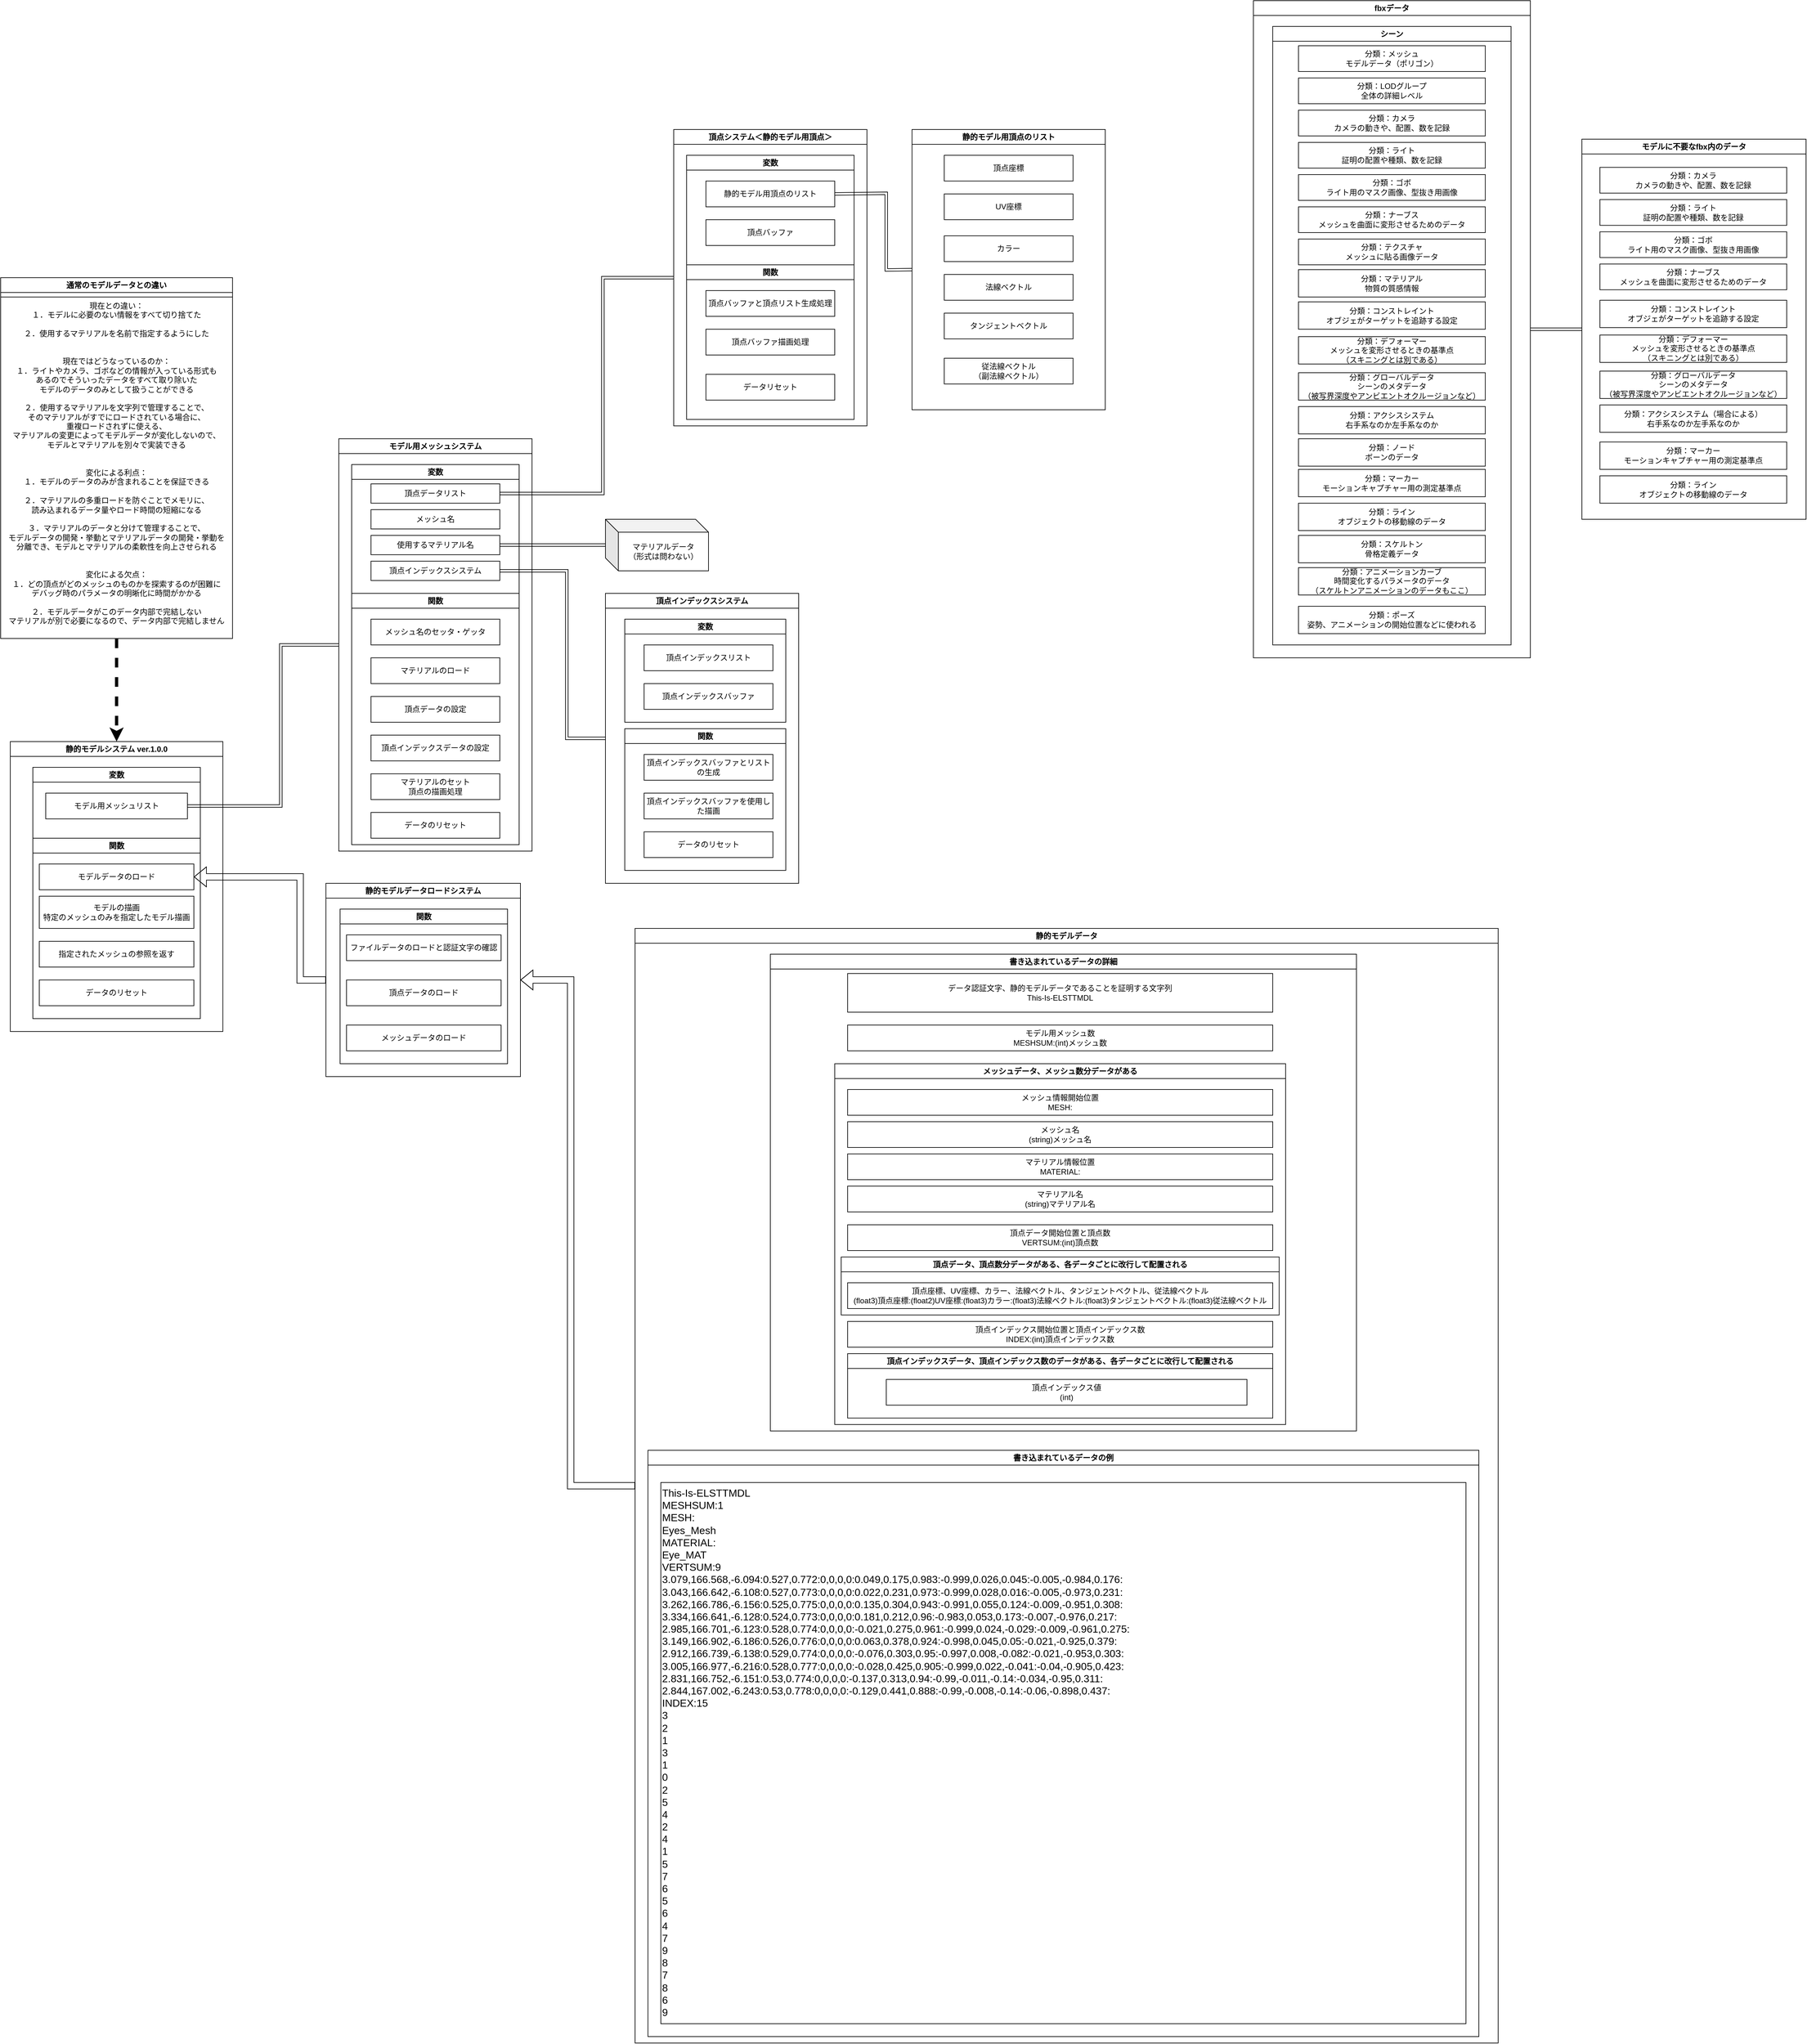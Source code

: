 <mxfile version="22.1.21" type="device" pages="3">
  <diagram id="wlyOHssA-iPCLbl1LQ-Z" name="静的モデルデータ ver.1.0.0">
    <mxGraphModel dx="1877" dy="2959" grid="1" gridSize="10" guides="1" tooltips="1" connect="1" arrows="1" fold="1" page="1" pageScale="1" pageWidth="827" pageHeight="1169" math="0" shadow="0">
      <root>
        <mxCell id="0" />
        <mxCell id="1" parent="0" />
        <mxCell id="eMsbDkN65JzPOWeGEoS4-1" value="静的モデルシステム ver.1.0.0" style="swimlane;whiteSpace=wrap;html=1;swimlaneFillColor=default;" parent="1" vertex="1">
          <mxGeometry x="-570" y="-1120" width="330" height="450" as="geometry" />
        </mxCell>
        <mxCell id="eMsbDkN65JzPOWeGEoS4-2" value="変数" style="swimlane;whiteSpace=wrap;html=1;swimlaneFillColor=default;" parent="eMsbDkN65JzPOWeGEoS4-1" vertex="1">
          <mxGeometry x="35" y="40" width="260" height="110" as="geometry" />
        </mxCell>
        <mxCell id="eMsbDkN65JzPOWeGEoS4-4" value="モデル用メッシュリスト" style="rounded=0;whiteSpace=wrap;html=1;" parent="eMsbDkN65JzPOWeGEoS4-2" vertex="1">
          <mxGeometry x="20" y="40" width="220" height="40" as="geometry" />
        </mxCell>
        <mxCell id="eMsbDkN65JzPOWeGEoS4-5" value="関数" style="swimlane;whiteSpace=wrap;html=1;swimlaneFillColor=default;" parent="eMsbDkN65JzPOWeGEoS4-1" vertex="1">
          <mxGeometry x="35" y="150" width="260" height="280" as="geometry" />
        </mxCell>
        <mxCell id="eMsbDkN65JzPOWeGEoS4-6" value="モデルデータのロード" style="rounded=0;whiteSpace=wrap;html=1;" parent="eMsbDkN65JzPOWeGEoS4-5" vertex="1">
          <mxGeometry x="10" y="40" width="240" height="40" as="geometry" />
        </mxCell>
        <mxCell id="eMsbDkN65JzPOWeGEoS4-7" value="モデルの描画&lt;br&gt;特定のメッシュのみを指定したモデル描画" style="rounded=0;whiteSpace=wrap;html=1;" parent="eMsbDkN65JzPOWeGEoS4-5" vertex="1">
          <mxGeometry x="10" y="90" width="240" height="50" as="geometry" />
        </mxCell>
        <mxCell id="eMsbDkN65JzPOWeGEoS4-8" value="指定されたメッシュの参照を返す" style="rounded=0;whiteSpace=wrap;html=1;" parent="eMsbDkN65JzPOWeGEoS4-5" vertex="1">
          <mxGeometry x="10" y="160" width="240" height="40" as="geometry" />
        </mxCell>
        <mxCell id="eMsbDkN65JzPOWeGEoS4-9" value="データのリセット" style="rounded=0;whiteSpace=wrap;html=1;" parent="eMsbDkN65JzPOWeGEoS4-5" vertex="1">
          <mxGeometry x="10" y="220" width="240" height="40" as="geometry" />
        </mxCell>
        <mxCell id="eMsbDkN65JzPOWeGEoS4-11" value="頂点システム＜静的モデル用頂点＞" style="swimlane;whiteSpace=wrap;html=1;fontSize=12;spacing=2;swimlaneFillColor=default;" parent="1" vertex="1">
          <mxGeometry x="460" y="-2070" width="300" height="460" as="geometry" />
        </mxCell>
        <mxCell id="eMsbDkN65JzPOWeGEoS4-12" value="変数" style="swimlane;whiteSpace=wrap;html=1;swimlaneFillColor=default;" parent="eMsbDkN65JzPOWeGEoS4-11" vertex="1">
          <mxGeometry x="20" y="40" width="260" height="170" as="geometry" />
        </mxCell>
        <mxCell id="eMsbDkN65JzPOWeGEoS4-13" value="静的モデル用頂点のリスト" style="rounded=0;whiteSpace=wrap;html=1;" parent="eMsbDkN65JzPOWeGEoS4-12" vertex="1">
          <mxGeometry x="30" y="40" width="200" height="40" as="geometry" />
        </mxCell>
        <mxCell id="eMsbDkN65JzPOWeGEoS4-14" value="頂点バッファ" style="rounded=0;whiteSpace=wrap;html=1;" parent="eMsbDkN65JzPOWeGEoS4-12" vertex="1">
          <mxGeometry x="30" y="100" width="200" height="40" as="geometry" />
        </mxCell>
        <mxCell id="eMsbDkN65JzPOWeGEoS4-15" value="関数" style="swimlane;whiteSpace=wrap;html=1;swimlaneFillColor=default;" parent="eMsbDkN65JzPOWeGEoS4-11" vertex="1">
          <mxGeometry x="20" y="210" width="260" height="240" as="geometry" />
        </mxCell>
        <mxCell id="eMsbDkN65JzPOWeGEoS4-16" value="頂点バッファと頂点リスト生成処理" style="rounded=0;whiteSpace=wrap;html=1;" parent="eMsbDkN65JzPOWeGEoS4-15" vertex="1">
          <mxGeometry x="30" y="40" width="200" height="40" as="geometry" />
        </mxCell>
        <mxCell id="eMsbDkN65JzPOWeGEoS4-17" value="頂点バッファ描画処理" style="rounded=0;whiteSpace=wrap;html=1;" parent="eMsbDkN65JzPOWeGEoS4-15" vertex="1">
          <mxGeometry x="30" y="100" width="200" height="40" as="geometry" />
        </mxCell>
        <mxCell id="eMsbDkN65JzPOWeGEoS4-18" value="データリセット" style="rounded=0;whiteSpace=wrap;html=1;" parent="eMsbDkN65JzPOWeGEoS4-15" vertex="1">
          <mxGeometry x="30" y="170" width="200" height="40" as="geometry" />
        </mxCell>
        <mxCell id="eMsbDkN65JzPOWeGEoS4-19" value="静的モデル用頂点のリスト" style="swimlane;whiteSpace=wrap;html=1;swimlaneFillColor=default;" parent="1" vertex="1">
          <mxGeometry x="830" y="-2070" width="300" height="435" as="geometry" />
        </mxCell>
        <mxCell id="eMsbDkN65JzPOWeGEoS4-20" value="頂点座標" style="rounded=0;whiteSpace=wrap;html=1;" parent="eMsbDkN65JzPOWeGEoS4-19" vertex="1">
          <mxGeometry x="50" y="40" width="200" height="40" as="geometry" />
        </mxCell>
        <mxCell id="eMsbDkN65JzPOWeGEoS4-21" value="UV座標" style="rounded=0;whiteSpace=wrap;html=1;" parent="eMsbDkN65JzPOWeGEoS4-19" vertex="1">
          <mxGeometry x="50" y="100" width="200" height="40" as="geometry" />
        </mxCell>
        <mxCell id="eMsbDkN65JzPOWeGEoS4-22" value="法線ベクトル" style="rounded=0;whiteSpace=wrap;html=1;" parent="eMsbDkN65JzPOWeGEoS4-19" vertex="1">
          <mxGeometry x="50" y="225" width="200" height="40" as="geometry" />
        </mxCell>
        <mxCell id="eMsbDkN65JzPOWeGEoS4-23" value="カラー" style="rounded=0;whiteSpace=wrap;html=1;" parent="eMsbDkN65JzPOWeGEoS4-19" vertex="1">
          <mxGeometry x="50" y="165" width="200" height="40" as="geometry" />
        </mxCell>
        <mxCell id="eMsbDkN65JzPOWeGEoS4-24" value="タンジェントベクトル" style="rounded=0;whiteSpace=wrap;html=1;" parent="eMsbDkN65JzPOWeGEoS4-19" vertex="1">
          <mxGeometry x="50" y="285" width="200" height="40" as="geometry" />
        </mxCell>
        <mxCell id="eMsbDkN65JzPOWeGEoS4-25" value="従法線ベクトル&lt;br&gt;（副法線ベクトル）" style="rounded=0;whiteSpace=wrap;html=1;" parent="eMsbDkN65JzPOWeGEoS4-19" vertex="1">
          <mxGeometry x="50" y="355" width="200" height="40" as="geometry" />
        </mxCell>
        <mxCell id="eMsbDkN65JzPOWeGEoS4-26" value="" style="shape=link;html=1;rounded=0;entryX=1;entryY=0.5;entryDx=0;entryDy=0;exitX=0;exitY=0.5;exitDx=0;exitDy=0;" parent="1" source="eMsbDkN65JzPOWeGEoS4-27" target="eMsbDkN65JzPOWeGEoS4-4" edge="1">
          <mxGeometry width="100" relative="1" as="geometry">
            <mxPoint x="-670" y="-1240" as="sourcePoint" />
            <mxPoint x="-510" y="-1205" as="targetPoint" />
            <Array as="points">
              <mxPoint x="-150" y="-1270" />
              <mxPoint x="-150" y="-1020" />
            </Array>
          </mxGeometry>
        </mxCell>
        <mxCell id="eMsbDkN65JzPOWeGEoS4-27" value="モデル用メッシュシステム" style="swimlane;whiteSpace=wrap;html=1;fontSize=12;spacing=2;swimlaneFillColor=default;" parent="1" vertex="1">
          <mxGeometry x="-60" y="-1590" width="300" height="640" as="geometry" />
        </mxCell>
        <mxCell id="eMsbDkN65JzPOWeGEoS4-28" value="変数" style="swimlane;whiteSpace=wrap;html=1;swimlaneFillColor=default;" parent="eMsbDkN65JzPOWeGEoS4-27" vertex="1">
          <mxGeometry x="20" y="40" width="260" height="200" as="geometry" />
        </mxCell>
        <mxCell id="eMsbDkN65JzPOWeGEoS4-29" value="頂点インデックスシステム" style="rounded=0;whiteSpace=wrap;html=1;" parent="eMsbDkN65JzPOWeGEoS4-28" vertex="1">
          <mxGeometry x="30" y="150" width="200" height="30" as="geometry" />
        </mxCell>
        <mxCell id="eMsbDkN65JzPOWeGEoS4-30" value="メッシュ名" style="rounded=0;whiteSpace=wrap;html=1;" parent="eMsbDkN65JzPOWeGEoS4-28" vertex="1">
          <mxGeometry x="30" y="70" width="200" height="30" as="geometry" />
        </mxCell>
        <mxCell id="eMsbDkN65JzPOWeGEoS4-31" value="使用するマテリアル名" style="rounded=0;whiteSpace=wrap;html=1;" parent="eMsbDkN65JzPOWeGEoS4-28" vertex="1">
          <mxGeometry x="30" y="110" width="200" height="30" as="geometry" />
        </mxCell>
        <mxCell id="eMsbDkN65JzPOWeGEoS4-3" value="頂点データリスト" style="rounded=0;whiteSpace=wrap;html=1;" parent="eMsbDkN65JzPOWeGEoS4-28" vertex="1">
          <mxGeometry x="30" y="30" width="200" height="30" as="geometry" />
        </mxCell>
        <mxCell id="eMsbDkN65JzPOWeGEoS4-32" value="関数" style="swimlane;whiteSpace=wrap;html=1;swimlaneFillColor=default;" parent="eMsbDkN65JzPOWeGEoS4-27" vertex="1">
          <mxGeometry x="20" y="240" width="260" height="390" as="geometry" />
        </mxCell>
        <mxCell id="eMsbDkN65JzPOWeGEoS4-33" value="メッシュ名のセッタ・ゲッタ" style="rounded=0;whiteSpace=wrap;html=1;" parent="eMsbDkN65JzPOWeGEoS4-32" vertex="1">
          <mxGeometry x="30" y="40" width="200" height="40" as="geometry" />
        </mxCell>
        <mxCell id="eMsbDkN65JzPOWeGEoS4-34" value="マテリアルのロード" style="rounded=0;whiteSpace=wrap;html=1;" parent="eMsbDkN65JzPOWeGEoS4-32" vertex="1">
          <mxGeometry x="30" y="100" width="200" height="40" as="geometry" />
        </mxCell>
        <mxCell id="eMsbDkN65JzPOWeGEoS4-35" value="頂点インデックスデータの設定" style="rounded=0;whiteSpace=wrap;html=1;" parent="eMsbDkN65JzPOWeGEoS4-32" vertex="1">
          <mxGeometry x="30" y="220" width="200" height="40" as="geometry" />
        </mxCell>
        <mxCell id="eMsbDkN65JzPOWeGEoS4-36" value="マテリアルのセット&lt;br&gt;頂点の描画処理" style="rounded=0;whiteSpace=wrap;html=1;" parent="eMsbDkN65JzPOWeGEoS4-32" vertex="1">
          <mxGeometry x="30" y="280" width="200" height="40" as="geometry" />
        </mxCell>
        <mxCell id="eMsbDkN65JzPOWeGEoS4-37" value="データのリセット" style="rounded=0;whiteSpace=wrap;html=1;" parent="eMsbDkN65JzPOWeGEoS4-32" vertex="1">
          <mxGeometry x="30" y="340" width="200" height="40" as="geometry" />
        </mxCell>
        <mxCell id="N6ZIZeF33Uhj1CX87oil-1" value="頂点データの設定" style="rounded=0;whiteSpace=wrap;html=1;" parent="eMsbDkN65JzPOWeGEoS4-32" vertex="1">
          <mxGeometry x="30" y="160" width="200" height="40" as="geometry" />
        </mxCell>
        <mxCell id="eMsbDkN65JzPOWeGEoS4-38" value="" style="shape=link;html=1;rounded=0;entryX=1;entryY=0.5;entryDx=0;entryDy=0;exitX=0;exitY=0.5;exitDx=0;exitDy=0;" parent="1" source="eMsbDkN65JzPOWeGEoS4-39" target="eMsbDkN65JzPOWeGEoS4-29" edge="1">
          <mxGeometry width="100" relative="1" as="geometry">
            <mxPoint x="-116" y="-880" as="sourcePoint" />
            <mxPoint x="-116" y="-1390" as="targetPoint" />
            <Array as="points">
              <mxPoint x="294" y="-1125" />
              <mxPoint x="294" y="-1385" />
            </Array>
          </mxGeometry>
        </mxCell>
        <mxCell id="eMsbDkN65JzPOWeGEoS4-39" value="頂点インデックスシステム" style="swimlane;whiteSpace=wrap;html=1;fontSize=12;spacing=2;swimlaneFillColor=default;" parent="1" vertex="1">
          <mxGeometry x="354" y="-1350" width="300" height="450" as="geometry" />
        </mxCell>
        <mxCell id="eMsbDkN65JzPOWeGEoS4-40" value="変数" style="swimlane;whiteSpace=wrap;html=1;swimlaneFillColor=default;" parent="eMsbDkN65JzPOWeGEoS4-39" vertex="1">
          <mxGeometry x="30" y="40" width="250" height="160" as="geometry" />
        </mxCell>
        <mxCell id="eMsbDkN65JzPOWeGEoS4-41" value="頂点インデックスリスト" style="rounded=0;whiteSpace=wrap;html=1;" parent="eMsbDkN65JzPOWeGEoS4-40" vertex="1">
          <mxGeometry x="30" y="40" width="200" height="40" as="geometry" />
        </mxCell>
        <mxCell id="eMsbDkN65JzPOWeGEoS4-42" value="頂点インデックスバッファ" style="rounded=0;whiteSpace=wrap;html=1;" parent="eMsbDkN65JzPOWeGEoS4-40" vertex="1">
          <mxGeometry x="30" y="100" width="200" height="40" as="geometry" />
        </mxCell>
        <mxCell id="eMsbDkN65JzPOWeGEoS4-43" value="関数" style="swimlane;whiteSpace=wrap;html=1;swimlaneFillColor=default;" parent="eMsbDkN65JzPOWeGEoS4-39" vertex="1">
          <mxGeometry x="30" y="210" width="250" height="220" as="geometry" />
        </mxCell>
        <mxCell id="eMsbDkN65JzPOWeGEoS4-44" value="頂点インデックスバッファとリストの生成" style="rounded=0;whiteSpace=wrap;html=1;" parent="eMsbDkN65JzPOWeGEoS4-43" vertex="1">
          <mxGeometry x="30" y="40" width="200" height="40" as="geometry" />
        </mxCell>
        <mxCell id="eMsbDkN65JzPOWeGEoS4-45" value="頂点インデックスバッファを使用した描画" style="rounded=0;whiteSpace=wrap;html=1;" parent="eMsbDkN65JzPOWeGEoS4-43" vertex="1">
          <mxGeometry x="30" y="100" width="200" height="40" as="geometry" />
        </mxCell>
        <mxCell id="eMsbDkN65JzPOWeGEoS4-46" value="データのリセット" style="rounded=0;whiteSpace=wrap;html=1;" parent="eMsbDkN65JzPOWeGEoS4-43" vertex="1">
          <mxGeometry x="30" y="160" width="200" height="40" as="geometry" />
        </mxCell>
        <mxCell id="eMsbDkN65JzPOWeGEoS4-47" value="" style="shape=link;html=1;rounded=0;entryX=1;entryY=0.5;entryDx=0;entryDy=0;exitX=0;exitY=0.5;exitDx=0;exitDy=0;exitPerimeter=0;" parent="1" source="eMsbDkN65JzPOWeGEoS4-48" target="eMsbDkN65JzPOWeGEoS4-31" edge="1">
          <mxGeometry width="100" relative="1" as="geometry">
            <mxPoint x="380" y="-1430" as="sourcePoint" />
            <mxPoint x="-56" y="-1427.5" as="targetPoint" />
            <Array as="points" />
          </mxGeometry>
        </mxCell>
        <mxCell id="eMsbDkN65JzPOWeGEoS4-48" value="マテリアルデータ&lt;br&gt;（形式は問わない）" style="shape=cube;whiteSpace=wrap;html=1;boundedLbl=1;backgroundOutline=1;darkOpacity=0.05;darkOpacity2=0.1;" parent="1" vertex="1">
          <mxGeometry x="354" y="-1465" width="160" height="80" as="geometry" />
        </mxCell>
        <mxCell id="eMsbDkN65JzPOWeGEoS4-52" value="" style="shape=link;html=1;rounded=0;entryX=1;entryY=0.5;entryDx=0;entryDy=0;exitX=0;exitY=0.5;exitDx=0;exitDy=0;" parent="1" source="eMsbDkN65JzPOWeGEoS4-19" target="eMsbDkN65JzPOWeGEoS4-13" edge="1">
          <mxGeometry width="100" relative="1" as="geometry">
            <mxPoint x="580" y="-1690" as="sourcePoint" />
            <mxPoint x="720" y="-1710" as="targetPoint" />
            <Array as="points">
              <mxPoint x="790" y="-1852" />
              <mxPoint x="790" y="-1971" />
            </Array>
          </mxGeometry>
        </mxCell>
        <mxCell id="eMsbDkN65JzPOWeGEoS4-53" value="" style="shape=flexArrow;endArrow=classic;html=1;rounded=0;entryX=1;entryY=0.5;entryDx=0;entryDy=0;exitX=0;exitY=0.5;exitDx=0;exitDy=0;" parent="1" source="eMsbDkN65JzPOWeGEoS4-54" target="eMsbDkN65JzPOWeGEoS4-6" edge="1">
          <mxGeometry width="50" height="50" relative="1" as="geometry">
            <mxPoint x="-40" y="-720" as="sourcePoint" />
            <mxPoint x="-160" y="-1320" as="targetPoint" />
            <Array as="points">
              <mxPoint x="-120" y="-750" />
              <mxPoint x="-120" y="-910" />
            </Array>
          </mxGeometry>
        </mxCell>
        <mxCell id="eMsbDkN65JzPOWeGEoS4-54" value="静的モデルデータロードシステム" style="swimlane;whiteSpace=wrap;html=1;swimlaneFillColor=default;" parent="1" vertex="1">
          <mxGeometry x="-80" y="-900" width="302" height="300" as="geometry" />
        </mxCell>
        <mxCell id="eMsbDkN65JzPOWeGEoS4-55" value="関数" style="swimlane;whiteSpace=wrap;html=1;swimlaneFillColor=default;" parent="eMsbDkN65JzPOWeGEoS4-54" vertex="1">
          <mxGeometry x="22" y="40" width="260" height="240" as="geometry" />
        </mxCell>
        <mxCell id="eMsbDkN65JzPOWeGEoS4-56" value="頂点データのロード" style="rounded=0;whiteSpace=wrap;html=1;" parent="eMsbDkN65JzPOWeGEoS4-55" vertex="1">
          <mxGeometry x="10" y="110" width="240" height="40" as="geometry" />
        </mxCell>
        <mxCell id="eMsbDkN65JzPOWeGEoS4-57" value="メッシュデータのロード" style="rounded=0;whiteSpace=wrap;html=1;" parent="eMsbDkN65JzPOWeGEoS4-55" vertex="1">
          <mxGeometry x="10" y="180" width="240" height="40" as="geometry" />
        </mxCell>
        <mxCell id="eMsbDkN65JzPOWeGEoS4-58" value="ファイルデータのロードと認証文字の確認" style="rounded=0;whiteSpace=wrap;html=1;" parent="eMsbDkN65JzPOWeGEoS4-55" vertex="1">
          <mxGeometry x="10" y="40" width="240" height="40" as="geometry" />
        </mxCell>
        <mxCell id="eMsbDkN65JzPOWeGEoS4-59" value="静的モデルデータ" style="swimlane;whiteSpace=wrap;html=1;strokeColor=default;fillStyle=auto;fillColor=default;gradientColor=none;swimlaneFillColor=default;" parent="1" vertex="1">
          <mxGeometry x="400" y="-830" width="1340" height="1730" as="geometry" />
        </mxCell>
        <mxCell id="eMsbDkN65JzPOWeGEoS4-60" value="書き込まれているデータの詳細" style="swimlane;whiteSpace=wrap;html=1;swimlaneFillColor=default;" parent="eMsbDkN65JzPOWeGEoS4-59" vertex="1">
          <mxGeometry x="210" y="40" width="910" height="740" as="geometry" />
        </mxCell>
        <mxCell id="eMsbDkN65JzPOWeGEoS4-61" value="データ認証文字、静的モデルデータであることを証明する文字列&lt;br&gt;This-Is-ELSTTMDL" style="rounded=0;whiteSpace=wrap;html=1;verticalAlign=middle;labelPosition=center;verticalLabelPosition=middle;align=center;" parent="eMsbDkN65JzPOWeGEoS4-60" vertex="1">
          <mxGeometry x="120" y="30" width="660" height="60" as="geometry" />
        </mxCell>
        <mxCell id="eMsbDkN65JzPOWeGEoS4-63" value="モデル用メッシュ数&lt;br&gt;MESHSUM:(int)メッシュ数" style="rounded=0;whiteSpace=wrap;html=1;" parent="eMsbDkN65JzPOWeGEoS4-60" vertex="1">
          <mxGeometry x="120" y="110" width="660" height="40" as="geometry" />
        </mxCell>
        <mxCell id="eMsbDkN65JzPOWeGEoS4-66" value="メッシュデータ、メッシュ数分データがある" style="swimlane;whiteSpace=wrap;html=1;swimlaneFillColor=default;" parent="eMsbDkN65JzPOWeGEoS4-60" vertex="1">
          <mxGeometry x="100" y="170" width="700" height="560" as="geometry" />
        </mxCell>
        <mxCell id="eMsbDkN65JzPOWeGEoS4-67" value="メッシュ情報開始位置&lt;br&gt;MESH:" style="rounded=0;whiteSpace=wrap;html=1;" parent="eMsbDkN65JzPOWeGEoS4-66" vertex="1">
          <mxGeometry x="20" y="40" width="660" height="40" as="geometry" />
        </mxCell>
        <mxCell id="eMsbDkN65JzPOWeGEoS4-68" value="メッシュ名&lt;br&gt;(string)メッシュ名" style="rounded=0;whiteSpace=wrap;html=1;" parent="eMsbDkN65JzPOWeGEoS4-66" vertex="1">
          <mxGeometry x="20" y="90" width="660" height="40" as="geometry" />
        </mxCell>
        <mxCell id="eMsbDkN65JzPOWeGEoS4-69" value="マテリアル情報位置&lt;br&gt;MATERIAL:" style="rounded=0;whiteSpace=wrap;html=1;" parent="eMsbDkN65JzPOWeGEoS4-66" vertex="1">
          <mxGeometry x="20" y="140" width="660" height="40" as="geometry" />
        </mxCell>
        <mxCell id="eMsbDkN65JzPOWeGEoS4-70" value="マテリアル名&lt;br&gt;(string)マテリアル名" style="rounded=0;whiteSpace=wrap;html=1;" parent="eMsbDkN65JzPOWeGEoS4-66" vertex="1">
          <mxGeometry x="20" y="190" width="660" height="40" as="geometry" />
        </mxCell>
        <mxCell id="eMsbDkN65JzPOWeGEoS4-71" value="頂点インデックス開始位置と頂点インデックス数&lt;br&gt;INDEX:(int)頂点インデックス数" style="rounded=0;whiteSpace=wrap;html=1;" parent="eMsbDkN65JzPOWeGEoS4-66" vertex="1">
          <mxGeometry x="20" y="400" width="660" height="40" as="geometry" />
        </mxCell>
        <mxCell id="eMsbDkN65JzPOWeGEoS4-72" value="頂点インデックスデータ、頂点インデックス数のデータがある、各データごとに改行して配置される" style="swimlane;whiteSpace=wrap;html=1;swimlaneFillColor=default;" parent="eMsbDkN65JzPOWeGEoS4-66" vertex="1">
          <mxGeometry x="20" y="450" width="660" height="100" as="geometry" />
        </mxCell>
        <mxCell id="eMsbDkN65JzPOWeGEoS4-73" value="頂点インデックス値&lt;br&gt;(int)" style="rounded=0;whiteSpace=wrap;html=1;" parent="eMsbDkN65JzPOWeGEoS4-72" vertex="1">
          <mxGeometry x="60" y="40" width="560" height="40" as="geometry" />
        </mxCell>
        <mxCell id="eMsbDkN65JzPOWeGEoS4-62" value="頂点データ開始位置と頂点数&lt;br&gt;VERTSUM:(int)頂点数" style="rounded=0;whiteSpace=wrap;html=1;" parent="eMsbDkN65JzPOWeGEoS4-66" vertex="1">
          <mxGeometry x="20" y="250" width="660" height="40" as="geometry" />
        </mxCell>
        <mxCell id="eMsbDkN65JzPOWeGEoS4-64" value="頂点データ、頂点数分データがある、各データごとに改行して配置される" style="swimlane;whiteSpace=wrap;html=1;swimlaneFillColor=default;" parent="eMsbDkN65JzPOWeGEoS4-66" vertex="1">
          <mxGeometry x="10" y="300" width="680" height="90" as="geometry" />
        </mxCell>
        <mxCell id="eMsbDkN65JzPOWeGEoS4-65" value="頂点座標、UV座標、カラー、法線ベクトル、タンジェントベクトル、従法線ベクトル&lt;br&gt;(float3)頂点座標:(float2)UV座標:(float3)カラー:(float3)法線ベクトル:(float3)タンジェントベクトル:(float3)従法線ベクトル" style="rounded=0;whiteSpace=wrap;html=1;" parent="eMsbDkN65JzPOWeGEoS4-64" vertex="1">
          <mxGeometry x="10" y="40" width="660" height="40" as="geometry" />
        </mxCell>
        <mxCell id="eMsbDkN65JzPOWeGEoS4-74" value="書き込まれているデータの例" style="swimlane;whiteSpace=wrap;html=1;swimlaneFillColor=default;" parent="eMsbDkN65JzPOWeGEoS4-59" vertex="1">
          <mxGeometry x="20" y="810" width="1290" height="910" as="geometry" />
        </mxCell>
        <mxCell id="eMsbDkN65JzPOWeGEoS4-75" value="&lt;div&gt;This-Is-ELSTTMDL&lt;/div&gt;&lt;div&gt;&lt;div&gt;MESHSUM:1&lt;/div&gt;&lt;div&gt;MESH:&lt;/div&gt;&lt;div&gt;Eyes_Mesh&lt;/div&gt;&lt;div&gt;MATERIAL:&lt;/div&gt;&lt;div&gt;Eye_MAT&lt;/div&gt;&lt;div&gt;VERTSUM:9&lt;/div&gt;&lt;div&gt;&lt;div&gt;3.079,166.568,-6.094:0.527,0.772:0,0,0,0:0.049,0.175,0.983:-0.999,0.026,0.045:-0.005,-0.984,0.176:&lt;/div&gt;&lt;div&gt;3.043,166.642,-6.108:0.527,0.773:0,0,0,0:0.022,0.231,0.973:-0.999,0.028,0.016:-0.005,-0.973,0.231:&lt;/div&gt;&lt;div&gt;3.262,166.786,-6.156:0.525,0.775:0,0,0,0:0.135,0.304,0.943:-0.991,0.055,0.124:-0.009,-0.951,0.308:&lt;/div&gt;&lt;div&gt;3.334,166.641,-6.128:0.524,0.773:0,0,0,0:0.181,0.212,0.96:-0.983,0.053,0.173:-0.007,-0.976,0.217:&lt;/div&gt;&lt;div&gt;2.985,166.701,-6.123:0.528,0.774:0,0,0,0:-0.021,0.275,0.961:-0.999,0.024,-0.029:-0.009,-0.961,0.275:&lt;/div&gt;&lt;div&gt;3.149,166.902,-6.186:0.526,0.776:0,0,0,0:0.063,0.378,0.924:-0.998,0.045,0.05:-0.021,-0.925,0.379:&lt;/div&gt;&lt;div&gt;2.912,166.739,-6.138:0.529,0.774:0,0,0,0:-0.076,0.303,0.95:-0.997,0.008,-0.082:-0.021,-0.953,0.303:&lt;/div&gt;&lt;div&gt;3.005,166.977,-6.216:0.528,0.777:0,0,0,0:-0.028,0.425,0.905:-0.999,0.022,-0.041:-0.04,-0.905,0.423:&lt;/div&gt;&lt;div&gt;2.831,166.752,-6.151:0.53,0.774:0,0,0,0:-0.137,0.313,0.94:-0.99,-0.011,-0.14:-0.034,-0.95,0.311:&lt;/div&gt;&lt;div&gt;2.844,167.002,-6.243:0.53,0.778:0,0,0,0:-0.129,0.441,0.888:-0.99,-0.008,-0.14:-0.06,-0.898,0.437:&lt;/div&gt;&lt;/div&gt;&lt;div&gt;INDEX:15&lt;/div&gt;&lt;div&gt;3&lt;/div&gt;&lt;div&gt;2&lt;/div&gt;&lt;div&gt;1&lt;/div&gt;&lt;div&gt;3&lt;/div&gt;&lt;div&gt;1&lt;/div&gt;&lt;div&gt;0&lt;/div&gt;&lt;div&gt;2&lt;/div&gt;&lt;div&gt;5&lt;/div&gt;&lt;div&gt;4&lt;/div&gt;&lt;div&gt;2&lt;/div&gt;&lt;div&gt;4&lt;/div&gt;&lt;div&gt;1&lt;/div&gt;&lt;div&gt;5&lt;/div&gt;&lt;div&gt;7&lt;/div&gt;&lt;div&gt;6&lt;/div&gt;&lt;div&gt;5&lt;/div&gt;&lt;div&gt;6&lt;/div&gt;&lt;div&gt;4&lt;/div&gt;&lt;div&gt;7&lt;/div&gt;&lt;div&gt;9&lt;/div&gt;&lt;div&gt;8&lt;/div&gt;&lt;div&gt;7&lt;/div&gt;&lt;div&gt;8&lt;/div&gt;&lt;div&gt;6&lt;/div&gt;&lt;div&gt;9&lt;/div&gt;&lt;/div&gt;" style="rounded=0;whiteSpace=wrap;html=1;verticalAlign=top;fontSize=16;align=left;" parent="eMsbDkN65JzPOWeGEoS4-74" vertex="1">
          <mxGeometry x="20" y="50" width="1250" height="840" as="geometry" />
        </mxCell>
        <mxCell id="eMsbDkN65JzPOWeGEoS4-79" value="" style="shape=flexArrow;endArrow=classic;html=1;rounded=0;entryX=1;entryY=0.5;entryDx=0;entryDy=0;exitX=0;exitY=0.5;exitDx=0;exitDy=0;" parent="1" source="eMsbDkN65JzPOWeGEoS4-59" target="eMsbDkN65JzPOWeGEoS4-54" edge="1">
          <mxGeometry width="50" height="50" relative="1" as="geometry">
            <mxPoint x="570" y="-510" as="sourcePoint" />
            <mxPoint x="620" y="-560" as="targetPoint" />
            <Array as="points">
              <mxPoint x="300" y="35" />
              <mxPoint x="300" y="-750" />
            </Array>
          </mxGeometry>
        </mxCell>
        <mxCell id="eMsbDkN65JzPOWeGEoS4-10" value="" style="shape=link;html=1;rounded=0;entryX=1;entryY=0.5;entryDx=0;entryDy=0;exitX=0;exitY=0.5;exitDx=0;exitDy=0;" parent="1" source="eMsbDkN65JzPOWeGEoS4-11" target="eMsbDkN65JzPOWeGEoS4-3" edge="1">
          <mxGeometry width="100" relative="1" as="geometry">
            <mxPoint x="-710" y="-1520" as="sourcePoint" />
            <mxPoint x="-450" y="-1410" as="targetPoint" />
            <Array as="points">
              <mxPoint x="350" y="-1840" />
              <mxPoint x="350" y="-1505" />
            </Array>
          </mxGeometry>
        </mxCell>
        <mxCell id="yweFiVFQoVH1nVxoskjD-3" value="fbxデータ" style="swimlane;whiteSpace=wrap;html=1;swimlaneFillColor=default;" parent="1" vertex="1">
          <mxGeometry x="1360" y="-2270" width="430" height="1020" as="geometry" />
        </mxCell>
        <mxCell id="yweFiVFQoVH1nVxoskjD-12" value="シーン" style="swimlane;whiteSpace=wrap;html=1;swimlaneFillColor=default;" parent="yweFiVFQoVH1nVxoskjD-3" vertex="1">
          <mxGeometry x="30" y="40" width="370" height="960" as="geometry" />
        </mxCell>
        <mxCell id="yweFiVFQoVH1nVxoskjD-13" value="分類：メッシュ&lt;br&gt;モデルデータ（ポリゴン）" style="rounded=0;whiteSpace=wrap;html=1;" parent="yweFiVFQoVH1nVxoskjD-12" vertex="1">
          <mxGeometry x="40" y="30" width="290" height="40" as="geometry" />
        </mxCell>
        <mxCell id="zUWsp33VvRNPc8dQOL4x-1" value="分類：LODグループ&lt;br&gt;全体の詳細レベル" style="rounded=0;whiteSpace=wrap;html=1;" parent="yweFiVFQoVH1nVxoskjD-12" vertex="1">
          <mxGeometry x="40" y="80" width="290" height="40" as="geometry" />
        </mxCell>
        <mxCell id="zUWsp33VvRNPc8dQOL4x-2" value="分類：カメラ&lt;br&gt;カメラの動きや、配置、数を記録" style="rounded=0;whiteSpace=wrap;html=1;" parent="yweFiVFQoVH1nVxoskjD-12" vertex="1">
          <mxGeometry x="40" y="130" width="290" height="40" as="geometry" />
        </mxCell>
        <mxCell id="zUWsp33VvRNPc8dQOL4x-4" value="分類：ライト&lt;br&gt;証明の配置や種類、数を記録" style="rounded=0;whiteSpace=wrap;html=1;" parent="yweFiVFQoVH1nVxoskjD-12" vertex="1">
          <mxGeometry x="40" y="180" width="290" height="40" as="geometry" />
        </mxCell>
        <mxCell id="zUWsp33VvRNPc8dQOL4x-10" value="分類：ゴボ&lt;br&gt;ライト用のマスク画像、型抜き用画像" style="rounded=0;whiteSpace=wrap;html=1;" parent="yweFiVFQoVH1nVxoskjD-12" vertex="1">
          <mxGeometry x="40" y="230" width="290" height="40" as="geometry" />
        </mxCell>
        <mxCell id="zUWsp33VvRNPc8dQOL4x-11" value="分類：ナーブス&lt;br&gt;メッシュを曲面に変形させるためのデータ" style="rounded=0;whiteSpace=wrap;html=1;" parent="yweFiVFQoVH1nVxoskjD-12" vertex="1">
          <mxGeometry x="40" y="280" width="290" height="40" as="geometry" />
        </mxCell>
        <mxCell id="zUWsp33VvRNPc8dQOL4x-19" value="分類：テクスチャ&lt;br&gt;メッシュに貼る画像データ" style="rounded=0;whiteSpace=wrap;html=1;" parent="yweFiVFQoVH1nVxoskjD-12" vertex="1">
          <mxGeometry x="40" y="330" width="290" height="40" as="geometry" />
        </mxCell>
        <mxCell id="zUWsp33VvRNPc8dQOL4x-20" value="分類：マテリアル&lt;br&gt;物質の質感情報" style="rounded=0;whiteSpace=wrap;html=1;" parent="yweFiVFQoVH1nVxoskjD-12" vertex="1">
          <mxGeometry x="40" y="377.5" width="290" height="42.5" as="geometry" />
        </mxCell>
        <mxCell id="zUWsp33VvRNPc8dQOL4x-21" value="分類：コンストレイント&lt;br&gt;オブジェがターゲットを追跡する設定" style="rounded=0;whiteSpace=wrap;html=1;" parent="yweFiVFQoVH1nVxoskjD-12" vertex="1">
          <mxGeometry x="40" y="427.5" width="290" height="42.5" as="geometry" />
        </mxCell>
        <mxCell id="zUWsp33VvRNPc8dQOL4x-22" value="分類：デフォーマー&lt;br&gt;メッシュを変形させるときの基準点&lt;br&gt;（スキニングとは別である）" style="rounded=0;whiteSpace=wrap;html=1;" parent="yweFiVFQoVH1nVxoskjD-12" vertex="1">
          <mxGeometry x="40" y="481.5" width="290" height="42.5" as="geometry" />
        </mxCell>
        <mxCell id="zUWsp33VvRNPc8dQOL4x-23" value="分類：グローバルデータ&lt;br&gt;シーンのメタデータ&lt;br&gt;（被写界深度やアンビエントオクルージョンなど）" style="rounded=0;whiteSpace=wrap;html=1;" parent="yweFiVFQoVH1nVxoskjD-12" vertex="1">
          <mxGeometry x="40" y="537.5" width="290" height="42.5" as="geometry" />
        </mxCell>
        <mxCell id="zUWsp33VvRNPc8dQOL4x-24" value="分類：アクシスシステム&lt;br&gt;右手系なのか左手系なのか" style="rounded=0;whiteSpace=wrap;html=1;" parent="yweFiVFQoVH1nVxoskjD-12" vertex="1">
          <mxGeometry x="40" y="590" width="290" height="42.5" as="geometry" />
        </mxCell>
        <mxCell id="zUWsp33VvRNPc8dQOL4x-27" value="分類：ノード&lt;br&gt;ボーンのデータ" style="rounded=0;whiteSpace=wrap;html=1;" parent="yweFiVFQoVH1nVxoskjD-12" vertex="1">
          <mxGeometry x="40" y="640" width="290" height="42.5" as="geometry" />
        </mxCell>
        <mxCell id="zUWsp33VvRNPc8dQOL4x-28" value="分類：マーカー&lt;br&gt;モーションキャプチャー用の測定基準点" style="rounded=0;whiteSpace=wrap;html=1;" parent="yweFiVFQoVH1nVxoskjD-12" vertex="1">
          <mxGeometry x="40" y="687.5" width="290" height="42.5" as="geometry" />
        </mxCell>
        <mxCell id="zUWsp33VvRNPc8dQOL4x-29" value="分類：ライン&lt;br&gt;オブジェクトの移動線のデータ" style="rounded=0;whiteSpace=wrap;html=1;" parent="yweFiVFQoVH1nVxoskjD-12" vertex="1">
          <mxGeometry x="40" y="740" width="290" height="42.5" as="geometry" />
        </mxCell>
        <mxCell id="zUWsp33VvRNPc8dQOL4x-30" value="分類：スケルトン&lt;br&gt;骨格定義データ" style="rounded=0;whiteSpace=wrap;html=1;" parent="yweFiVFQoVH1nVxoskjD-12" vertex="1">
          <mxGeometry x="40" y="790" width="290" height="42.5" as="geometry" />
        </mxCell>
        <mxCell id="zUWsp33VvRNPc8dQOL4x-31" value="分類：アニメーションカーブ&lt;br&gt;時間変化するパラメータのデータ&lt;br&gt;（スケルトンアニメーションのデータもここ）" style="rounded=0;whiteSpace=wrap;html=1;" parent="yweFiVFQoVH1nVxoskjD-12" vertex="1">
          <mxGeometry x="40" y="840" width="290" height="42.5" as="geometry" />
        </mxCell>
        <mxCell id="zUWsp33VvRNPc8dQOL4x-32" value="分類：ポーズ&lt;br&gt;姿勢、アニメーションの開始位置などに使われる" style="rounded=0;whiteSpace=wrap;html=1;" parent="yweFiVFQoVH1nVxoskjD-12" vertex="1">
          <mxGeometry x="40" y="900" width="290" height="42.5" as="geometry" />
        </mxCell>
        <mxCell id="zUWsp33VvRNPc8dQOL4x-33" value="モデルに不要なfbx内のデータ" style="swimlane;whiteSpace=wrap;html=1;swimlaneFillColor=default;glass=0;" parent="1" vertex="1">
          <mxGeometry x="1870" y="-2055" width="348" height="590" as="geometry" />
        </mxCell>
        <mxCell id="zUWsp33VvRNPc8dQOL4x-34" value="分類：カメラ&lt;br&gt;カメラの動きや、配置、数を記録" style="rounded=0;whiteSpace=wrap;html=1;" parent="zUWsp33VvRNPc8dQOL4x-33" vertex="1">
          <mxGeometry x="28" y="43.75" width="290" height="40" as="geometry" />
        </mxCell>
        <mxCell id="zUWsp33VvRNPc8dQOL4x-35" value="分類：ライト&lt;br&gt;証明の配置や種類、数を記録" style="rounded=0;whiteSpace=wrap;html=1;" parent="zUWsp33VvRNPc8dQOL4x-33" vertex="1">
          <mxGeometry x="28" y="93.75" width="290" height="40" as="geometry" />
        </mxCell>
        <mxCell id="zUWsp33VvRNPc8dQOL4x-36" value="分類：ゴボ&lt;br&gt;ライト用のマスク画像、型抜き用画像" style="rounded=0;whiteSpace=wrap;html=1;" parent="zUWsp33VvRNPc8dQOL4x-33" vertex="1">
          <mxGeometry x="28" y="143.75" width="290" height="40" as="geometry" />
        </mxCell>
        <mxCell id="zUWsp33VvRNPc8dQOL4x-37" value="分類：ナーブス&lt;br&gt;メッシュを曲面に変形させるためのデータ" style="rounded=0;whiteSpace=wrap;html=1;" parent="zUWsp33VvRNPc8dQOL4x-33" vertex="1">
          <mxGeometry x="28" y="193.75" width="290" height="40" as="geometry" />
        </mxCell>
        <mxCell id="zUWsp33VvRNPc8dQOL4x-38" value="分類：コンストレイント&lt;br&gt;オブジェがターゲットを追跡する設定" style="rounded=0;whiteSpace=wrap;html=1;" parent="zUWsp33VvRNPc8dQOL4x-33" vertex="1">
          <mxGeometry x="28" y="250" width="290" height="42.5" as="geometry" />
        </mxCell>
        <mxCell id="zUWsp33VvRNPc8dQOL4x-39" value="分類：デフォーマー&lt;br&gt;メッシュを変形させるときの基準点&lt;br&gt;（スキニングとは別である）" style="rounded=0;whiteSpace=wrap;html=1;" parent="zUWsp33VvRNPc8dQOL4x-33" vertex="1">
          <mxGeometry x="28" y="304" width="290" height="42.5" as="geometry" />
        </mxCell>
        <mxCell id="zUWsp33VvRNPc8dQOL4x-40" value="分類：グローバルデータ&lt;br&gt;シーンのメタデータ&lt;br&gt;（被写界深度やアンビエントオクルージョンなど）" style="rounded=0;whiteSpace=wrap;html=1;" parent="zUWsp33VvRNPc8dQOL4x-33" vertex="1">
          <mxGeometry x="28" y="360" width="290" height="42.5" as="geometry" />
        </mxCell>
        <mxCell id="zUWsp33VvRNPc8dQOL4x-41" value="分類：アクシスシステム（場合による）&lt;br&gt;右手系なのか左手系なのか" style="rounded=0;whiteSpace=wrap;html=1;" parent="zUWsp33VvRNPc8dQOL4x-33" vertex="1">
          <mxGeometry x="28" y="412.5" width="290" height="42.5" as="geometry" />
        </mxCell>
        <mxCell id="zUWsp33VvRNPc8dQOL4x-42" value="分類：マーカー&lt;br&gt;モーションキャプチャー用の測定基準点" style="rounded=0;whiteSpace=wrap;html=1;" parent="zUWsp33VvRNPc8dQOL4x-33" vertex="1">
          <mxGeometry x="28" y="470" width="290" height="42.5" as="geometry" />
        </mxCell>
        <mxCell id="zUWsp33VvRNPc8dQOL4x-43" value="分類：ライン&lt;br&gt;オブジェクトの移動線のデータ" style="rounded=0;whiteSpace=wrap;html=1;" parent="zUWsp33VvRNPc8dQOL4x-33" vertex="1">
          <mxGeometry x="28" y="522.5" width="290" height="42.5" as="geometry" />
        </mxCell>
        <mxCell id="zUWsp33VvRNPc8dQOL4x-44" value="" style="shape=link;html=1;rounded=0;entryX=0;entryY=0.5;entryDx=0;entryDy=0;exitX=1;exitY=0.5;exitDx=0;exitDy=0;" parent="1" source="yweFiVFQoVH1nVxoskjD-3" target="zUWsp33VvRNPc8dQOL4x-33" edge="1">
          <mxGeometry width="100" relative="1" as="geometry">
            <mxPoint x="1830" y="-1880" as="sourcePoint" />
            <mxPoint x="1930" y="-1880" as="targetPoint" />
            <Array as="points" />
          </mxGeometry>
        </mxCell>
        <mxCell id="Jr4DhWDGPjt3AzH55FQL-1" value="通常のモデルデータとの違い" style="swimlane;whiteSpace=wrap;html=1;swimlaneFillColor=default;" parent="1" vertex="1">
          <mxGeometry x="-585" y="-1840" width="360" height="560" as="geometry" />
        </mxCell>
        <mxCell id="Jr4DhWDGPjt3AzH55FQL-2" value="現在との違い：&lt;br&gt;１．モデルに必要のない情報をすべて切り捨てた&lt;br&gt;&lt;br&gt;２．使用するマテリアルを名前で指定するようにした&lt;br&gt;&lt;br&gt;&lt;br&gt;現在ではどうなっているのか：&lt;br&gt;１．ライトやカメラ、ゴボなどの情報が入っている形式も&lt;br&gt;あるのでそういったデータをすべて取り除いた&lt;br&gt;モデルのデータのみとして扱うことができる&lt;br&gt;&lt;br&gt;２．使用するマテリアルを文字列で管理することで、&lt;br&gt;そのマテリアルがすでにロードされている場合に、&lt;br&gt;重複ロードされずに使える、&lt;br&gt;マテリアルの変更によってモデルデータが変化しないので、&lt;br&gt;モデルとマテリアルを別々で実装できる&lt;br&gt;&lt;br&gt;&lt;br&gt;変化による利点：&lt;br&gt;１．モデルのデータのみが含まれることを保証できる&lt;br&gt;&lt;br&gt;２．マテリアルの多重ロードを防ぐことでメモリに、&lt;br&gt;読み込まれるデータ量やロード時間の短縮になる&lt;br&gt;&lt;br&gt;３．マテリアルのデータと分けて管理することで、&lt;br&gt;モデルデータの開発・挙動とマテリアルデータの開発・挙動を&lt;br&gt;分離でき、モデルとマテリアルの柔軟性を向上させられる&lt;br&gt;&lt;br&gt;&lt;br&gt;変化による欠点：&lt;br&gt;１．どの頂点がどのメッシュのものかを探索するのが困難に&lt;br&gt;デバッグ時のパラメータの明晰化に時間がかかる&lt;br&gt;&lt;br&gt;２．モデルデータがこのデータ内部で完結しない&lt;br&gt;マテリアルが別で必要になるので、データ内部で完結しません" style="rounded=0;whiteSpace=wrap;html=1;horizontal=1;verticalAlign=top;" parent="Jr4DhWDGPjt3AzH55FQL-1" vertex="1">
          <mxGeometry y="30" width="360" height="530" as="geometry" />
        </mxCell>
        <mxCell id="Jr4DhWDGPjt3AzH55FQL-3" value="" style="endArrow=classic;html=1;rounded=0;entryX=0.5;entryY=0;entryDx=0;entryDy=0;exitX=0.5;exitY=1;exitDx=0;exitDy=0;dashed=1;strokeWidth=5;" parent="1" source="Jr4DhWDGPjt3AzH55FQL-2" target="eMsbDkN65JzPOWeGEoS4-1" edge="1">
          <mxGeometry width="50" height="50" relative="1" as="geometry">
            <mxPoint x="-430" y="-1353.5" as="sourcePoint" />
            <mxPoint x="-405" y="-1283.5" as="targetPoint" />
          </mxGeometry>
        </mxCell>
      </root>
    </mxGraphModel>
  </diagram>
  <diagram name="静的モデルデータ ver.2.0.0" id="F_xgiDYA5KZkH7zyrJZr">
    <mxGraphModel dx="1877" dy="2959" grid="1" gridSize="10" guides="1" tooltips="1" connect="1" arrows="1" fold="1" page="1" pageScale="1" pageWidth="827" pageHeight="1169" math="0" shadow="0">
      <root>
        <mxCell id="0" />
        <mxCell id="1" parent="0" />
        <mxCell id="cBP3mdUdwcwwjYfgzpu0-2" value="静的モデルシステム ver.2.0.0" style="swimlane;whiteSpace=wrap;html=1;swimlaneFillColor=default;" parent="1" vertex="1">
          <mxGeometry x="-560" y="-1500" width="330" height="520" as="geometry" />
        </mxCell>
        <mxCell id="FRdr0k-SWnPDiLgRI8Ps-26" value="変数" style="swimlane;whiteSpace=wrap;html=1;swimlaneFillColor=default;" parent="cBP3mdUdwcwwjYfgzpu0-2" vertex="1">
          <mxGeometry x="30" y="40" width="260" height="180" as="geometry" />
        </mxCell>
        <mxCell id="_tpiAsZNU3n1uyuFCCZJ-1" value="頂点データリスト" style="rounded=0;whiteSpace=wrap;html=1;" parent="FRdr0k-SWnPDiLgRI8Ps-26" vertex="1">
          <mxGeometry x="20" y="36" width="220" height="40" as="geometry" />
        </mxCell>
        <mxCell id="_tpiAsZNU3n1uyuFCCZJ-24" value="モデル用メッシュリスト" style="rounded=0;whiteSpace=wrap;html=1;" parent="FRdr0k-SWnPDiLgRI8Ps-26" vertex="1">
          <mxGeometry x="20" y="110" width="220" height="40" as="geometry" />
        </mxCell>
        <mxCell id="FRdr0k-SWnPDiLgRI8Ps-30" value="関数" style="swimlane;whiteSpace=wrap;html=1;swimlaneFillColor=default;" parent="cBP3mdUdwcwwjYfgzpu0-2" vertex="1">
          <mxGeometry x="30" y="220" width="260" height="280" as="geometry" />
        </mxCell>
        <mxCell id="FRdr0k-SWnPDiLgRI8Ps-31" value="モデルデータのロード" style="rounded=0;whiteSpace=wrap;html=1;" parent="FRdr0k-SWnPDiLgRI8Ps-30" vertex="1">
          <mxGeometry x="10" y="40" width="240" height="40" as="geometry" />
        </mxCell>
        <mxCell id="FRdr0k-SWnPDiLgRI8Ps-32" value="モデルの描画&lt;br&gt;特定のメッシュのみを指定したモデル描画" style="rounded=0;whiteSpace=wrap;html=1;" parent="FRdr0k-SWnPDiLgRI8Ps-30" vertex="1">
          <mxGeometry x="10" y="90" width="240" height="50" as="geometry" />
        </mxCell>
        <mxCell id="FRdr0k-SWnPDiLgRI8Ps-33" value="指定されたメッシュの参照を返す" style="rounded=0;whiteSpace=wrap;html=1;" parent="FRdr0k-SWnPDiLgRI8Ps-30" vertex="1">
          <mxGeometry x="10" y="160" width="240" height="40" as="geometry" />
        </mxCell>
        <mxCell id="FRdr0k-SWnPDiLgRI8Ps-35" value="データのリセット" style="rounded=0;whiteSpace=wrap;html=1;" parent="FRdr0k-SWnPDiLgRI8Ps-30" vertex="1">
          <mxGeometry x="10" y="220" width="240" height="40" as="geometry" />
        </mxCell>
        <mxCell id="_tpiAsZNU3n1uyuFCCZJ-3" value="" style="shape=link;html=1;rounded=0;entryX=1;entryY=0.5;entryDx=0;entryDy=0;exitX=0;exitY=0.5;exitDx=0;exitDy=0;" parent="1" source="_tpiAsZNU3n1uyuFCCZJ-5" target="_tpiAsZNU3n1uyuFCCZJ-1" edge="1">
          <mxGeometry width="100" relative="1" as="geometry">
            <mxPoint x="-700" y="-1650" as="sourcePoint" />
            <mxPoint x="-440" y="-1540" as="targetPoint" />
            <Array as="points">
              <mxPoint x="-120" y="-1970" />
              <mxPoint x="-120" y="-1404" />
            </Array>
          </mxGeometry>
        </mxCell>
        <mxCell id="_tpiAsZNU3n1uyuFCCZJ-5" value="頂点システム＜静的モデル用頂点＞" style="swimlane;whiteSpace=wrap;html=1;fontSize=12;spacing=2;swimlaneFillColor=default;" parent="1" vertex="1">
          <mxGeometry x="-50" y="-2200" width="300" height="460" as="geometry" />
        </mxCell>
        <mxCell id="_tpiAsZNU3n1uyuFCCZJ-10" value="変数" style="swimlane;whiteSpace=wrap;html=1;swimlaneFillColor=default;" parent="_tpiAsZNU3n1uyuFCCZJ-5" vertex="1">
          <mxGeometry x="20" y="40" width="260" height="170" as="geometry" />
        </mxCell>
        <mxCell id="_tpiAsZNU3n1uyuFCCZJ-8" value="静的モデル用頂点のリスト" style="rounded=0;whiteSpace=wrap;html=1;" parent="_tpiAsZNU3n1uyuFCCZJ-10" vertex="1">
          <mxGeometry x="30" y="40" width="200" height="40" as="geometry" />
        </mxCell>
        <mxCell id="_tpiAsZNU3n1uyuFCCZJ-9" value="頂点バッファ" style="rounded=0;whiteSpace=wrap;html=1;" parent="_tpiAsZNU3n1uyuFCCZJ-10" vertex="1">
          <mxGeometry x="30" y="100" width="200" height="40" as="geometry" />
        </mxCell>
        <mxCell id="_tpiAsZNU3n1uyuFCCZJ-11" value="関数" style="swimlane;whiteSpace=wrap;html=1;swimlaneFillColor=default;" parent="_tpiAsZNU3n1uyuFCCZJ-5" vertex="1">
          <mxGeometry x="20" y="210" width="260" height="240" as="geometry" />
        </mxCell>
        <mxCell id="_tpiAsZNU3n1uyuFCCZJ-12" value="頂点バッファと頂点リスト生成処理" style="rounded=0;whiteSpace=wrap;html=1;" parent="_tpiAsZNU3n1uyuFCCZJ-11" vertex="1">
          <mxGeometry x="30" y="40" width="200" height="40" as="geometry" />
        </mxCell>
        <mxCell id="_tpiAsZNU3n1uyuFCCZJ-13" value="頂点バッファ描画処理" style="rounded=0;whiteSpace=wrap;html=1;" parent="_tpiAsZNU3n1uyuFCCZJ-11" vertex="1">
          <mxGeometry x="30" y="100" width="200" height="40" as="geometry" />
        </mxCell>
        <mxCell id="_tpiAsZNU3n1uyuFCCZJ-14" value="データリセット" style="rounded=0;whiteSpace=wrap;html=1;" parent="_tpiAsZNU3n1uyuFCCZJ-11" vertex="1">
          <mxGeometry x="30" y="170" width="200" height="40" as="geometry" />
        </mxCell>
        <mxCell id="_tpiAsZNU3n1uyuFCCZJ-15" value="静的モデル用頂点のリスト" style="swimlane;whiteSpace=wrap;html=1;swimlaneFillColor=default;startSize=23;" parent="1" vertex="1">
          <mxGeometry x="320" y="-2200" width="300" height="435" as="geometry" />
        </mxCell>
        <mxCell id="_tpiAsZNU3n1uyuFCCZJ-16" value="頂点座標" style="rounded=0;whiteSpace=wrap;html=1;" parent="_tpiAsZNU3n1uyuFCCZJ-15" vertex="1">
          <mxGeometry x="50" y="40" width="200" height="40" as="geometry" />
        </mxCell>
        <mxCell id="_tpiAsZNU3n1uyuFCCZJ-17" value="UV座標" style="rounded=0;whiteSpace=wrap;html=1;" parent="_tpiAsZNU3n1uyuFCCZJ-15" vertex="1">
          <mxGeometry x="50" y="100" width="200" height="40" as="geometry" />
        </mxCell>
        <mxCell id="_tpiAsZNU3n1uyuFCCZJ-20" value="法線ベクトル" style="rounded=0;whiteSpace=wrap;html=1;" parent="_tpiAsZNU3n1uyuFCCZJ-15" vertex="1">
          <mxGeometry x="50" y="225" width="200" height="40" as="geometry" />
        </mxCell>
        <mxCell id="_tpiAsZNU3n1uyuFCCZJ-21" value="カラー" style="rounded=0;whiteSpace=wrap;html=1;" parent="_tpiAsZNU3n1uyuFCCZJ-15" vertex="1">
          <mxGeometry x="50" y="165" width="200" height="40" as="geometry" />
        </mxCell>
        <mxCell id="_tpiAsZNU3n1uyuFCCZJ-22" value="タンジェントベクトル" style="rounded=0;whiteSpace=wrap;html=1;" parent="_tpiAsZNU3n1uyuFCCZJ-15" vertex="1">
          <mxGeometry x="50" y="285" width="200" height="40" as="geometry" />
        </mxCell>
        <mxCell id="_tpiAsZNU3n1uyuFCCZJ-23" value="従法線ベクトル&lt;br&gt;（副法線ベクトル）" style="rounded=0;whiteSpace=wrap;html=1;" parent="_tpiAsZNU3n1uyuFCCZJ-15" vertex="1">
          <mxGeometry x="50" y="355" width="200" height="40" as="geometry" />
        </mxCell>
        <mxCell id="FRdr0k-SWnPDiLgRI8Ps-1" value="" style="shape=link;html=1;rounded=0;entryX=1;entryY=0.5;entryDx=0;entryDy=0;exitX=0;exitY=0.5;exitDx=0;exitDy=0;" parent="1" source="FRdr0k-SWnPDiLgRI8Ps-2" target="_tpiAsZNU3n1uyuFCCZJ-24" edge="1">
          <mxGeometry width="100" relative="1" as="geometry">
            <mxPoint x="-660" y="-1280" as="sourcePoint" />
            <mxPoint x="-500" y="-1245" as="targetPoint" />
            <Array as="points">
              <mxPoint x="-120" y="-1390" />
              <mxPoint x="-120" y="-1330" />
            </Array>
          </mxGeometry>
        </mxCell>
        <mxCell id="FRdr0k-SWnPDiLgRI8Ps-2" value="モデル用メッシュシステム" style="swimlane;whiteSpace=wrap;html=1;fontSize=12;spacing=2;swimlaneFillColor=default;" parent="1" vertex="1">
          <mxGeometry x="-46" y="-1700" width="300" height="620" as="geometry" />
        </mxCell>
        <mxCell id="FRdr0k-SWnPDiLgRI8Ps-3" value="変数" style="swimlane;whiteSpace=wrap;html=1;swimlaneFillColor=default;" parent="FRdr0k-SWnPDiLgRI8Ps-2" vertex="1">
          <mxGeometry x="20" y="40" width="260" height="230" as="geometry" />
        </mxCell>
        <mxCell id="FRdr0k-SWnPDiLgRI8Ps-4" value="頂点インデックスシステム" style="rounded=0;whiteSpace=wrap;html=1;" parent="FRdr0k-SWnPDiLgRI8Ps-3" vertex="1">
          <mxGeometry x="30" y="160" width="200" height="40" as="geometry" />
        </mxCell>
        <mxCell id="FRdr0k-SWnPDiLgRI8Ps-5" value="メッシュ名" style="rounded=0;whiteSpace=wrap;html=1;" parent="FRdr0k-SWnPDiLgRI8Ps-3" vertex="1">
          <mxGeometry x="30" y="40" width="200" height="40" as="geometry" />
        </mxCell>
        <mxCell id="FRdr0k-SWnPDiLgRI8Ps-10" value="使用するマテリアル名" style="rounded=0;whiteSpace=wrap;html=1;" parent="FRdr0k-SWnPDiLgRI8Ps-3" vertex="1">
          <mxGeometry x="30" y="100" width="200" height="40" as="geometry" />
        </mxCell>
        <mxCell id="FRdr0k-SWnPDiLgRI8Ps-6" value="関数" style="swimlane;whiteSpace=wrap;html=1;swimlaneFillColor=default;" parent="FRdr0k-SWnPDiLgRI8Ps-2" vertex="1">
          <mxGeometry x="20" y="270" width="260" height="330" as="geometry" />
        </mxCell>
        <mxCell id="FRdr0k-SWnPDiLgRI8Ps-7" value="メッシュ名のセッタ・ゲッタ" style="rounded=0;whiteSpace=wrap;html=1;" parent="FRdr0k-SWnPDiLgRI8Ps-6" vertex="1">
          <mxGeometry x="30" y="40" width="200" height="40" as="geometry" />
        </mxCell>
        <mxCell id="FRdr0k-SWnPDiLgRI8Ps-8" value="マテリアルのロード" style="rounded=0;whiteSpace=wrap;html=1;" parent="FRdr0k-SWnPDiLgRI8Ps-6" vertex="1">
          <mxGeometry x="30" y="100" width="200" height="40" as="geometry" />
        </mxCell>
        <mxCell id="FRdr0k-SWnPDiLgRI8Ps-9" value="頂点インデックスデータの設定" style="rounded=0;whiteSpace=wrap;html=1;" parent="FRdr0k-SWnPDiLgRI8Ps-6" vertex="1">
          <mxGeometry x="30" y="160" width="200" height="40" as="geometry" />
        </mxCell>
        <mxCell id="FRdr0k-SWnPDiLgRI8Ps-11" value="マテリアルのセット&lt;br&gt;頂点インデックスデータの描画処理" style="rounded=0;whiteSpace=wrap;html=1;" parent="FRdr0k-SWnPDiLgRI8Ps-6" vertex="1">
          <mxGeometry x="30" y="220" width="200" height="40" as="geometry" />
        </mxCell>
        <mxCell id="FRdr0k-SWnPDiLgRI8Ps-12" value="データのリセット" style="rounded=0;whiteSpace=wrap;html=1;" parent="FRdr0k-SWnPDiLgRI8Ps-6" vertex="1">
          <mxGeometry x="30" y="280" width="200" height="40" as="geometry" />
        </mxCell>
        <mxCell id="FRdr0k-SWnPDiLgRI8Ps-13" value="" style="shape=link;html=1;rounded=0;entryX=1;entryY=0.5;entryDx=0;entryDy=0;exitX=0;exitY=0.5;exitDx=0;exitDy=0;" parent="1" source="FRdr0k-SWnPDiLgRI8Ps-14" target="FRdr0k-SWnPDiLgRI8Ps-4" edge="1">
          <mxGeometry width="100" relative="1" as="geometry">
            <mxPoint x="-106" y="-1010" as="sourcePoint" />
            <mxPoint x="-106" y="-1520" as="targetPoint" />
            <Array as="points">
              <mxPoint x="304" y="-1255" />
              <mxPoint x="304" y="-1480" />
            </Array>
          </mxGeometry>
        </mxCell>
        <mxCell id="FRdr0k-SWnPDiLgRI8Ps-14" value="頂点インデックスシステム" style="swimlane;whiteSpace=wrap;html=1;fontSize=12;spacing=2;swimlaneFillColor=default;" parent="1" vertex="1">
          <mxGeometry x="364" y="-1480" width="300" height="450" as="geometry" />
        </mxCell>
        <mxCell id="FRdr0k-SWnPDiLgRI8Ps-15" value="変数" style="swimlane;whiteSpace=wrap;html=1;swimlaneFillColor=default;" parent="FRdr0k-SWnPDiLgRI8Ps-14" vertex="1">
          <mxGeometry x="30" y="40" width="250" height="160" as="geometry" />
        </mxCell>
        <mxCell id="FRdr0k-SWnPDiLgRI8Ps-17" value="頂点インデックスリスト" style="rounded=0;whiteSpace=wrap;html=1;" parent="FRdr0k-SWnPDiLgRI8Ps-15" vertex="1">
          <mxGeometry x="30" y="40" width="200" height="40" as="geometry" />
        </mxCell>
        <mxCell id="FRdr0k-SWnPDiLgRI8Ps-18" value="頂点インデックスバッファ" style="rounded=0;whiteSpace=wrap;html=1;" parent="FRdr0k-SWnPDiLgRI8Ps-15" vertex="1">
          <mxGeometry x="30" y="100" width="200" height="40" as="geometry" />
        </mxCell>
        <mxCell id="FRdr0k-SWnPDiLgRI8Ps-19" value="関数" style="swimlane;whiteSpace=wrap;html=1;swimlaneFillColor=default;" parent="FRdr0k-SWnPDiLgRI8Ps-14" vertex="1">
          <mxGeometry x="30" y="210" width="250" height="220" as="geometry" />
        </mxCell>
        <mxCell id="FRdr0k-SWnPDiLgRI8Ps-20" value="頂点インデックスバッファとリストの生成" style="rounded=0;whiteSpace=wrap;html=1;" parent="FRdr0k-SWnPDiLgRI8Ps-19" vertex="1">
          <mxGeometry x="30" y="40" width="200" height="40" as="geometry" />
        </mxCell>
        <mxCell id="FRdr0k-SWnPDiLgRI8Ps-21" value="頂点インデックスバッファを使用した描画" style="rounded=0;whiteSpace=wrap;html=1;" parent="FRdr0k-SWnPDiLgRI8Ps-19" vertex="1">
          <mxGeometry x="30" y="100" width="200" height="40" as="geometry" />
        </mxCell>
        <mxCell id="FRdr0k-SWnPDiLgRI8Ps-24" value="データのリセット" style="rounded=0;whiteSpace=wrap;html=1;" parent="FRdr0k-SWnPDiLgRI8Ps-19" vertex="1">
          <mxGeometry x="30" y="160" width="200" height="40" as="geometry" />
        </mxCell>
        <mxCell id="FRdr0k-SWnPDiLgRI8Ps-47" value="" style="endArrow=none;dashed=1;html=1;strokeWidth=5;rounded=0;entryX=0.5;entryY=0;entryDx=0;entryDy=0;exitX=0.5;exitY=1;exitDx=0;exitDy=0;" parent="1" source="cBP3mdUdwcwwjYfgzpu0-2" target="FRdr0k-SWnPDiLgRI8Ps-49" edge="1">
          <mxGeometry width="50" height="50" relative="1" as="geometry">
            <mxPoint x="-560" y="-1380" as="sourcePoint" />
            <mxPoint x="-100" y="-1440" as="targetPoint" />
          </mxGeometry>
        </mxCell>
        <mxCell id="FRdr0k-SWnPDiLgRI8Ps-49" value="思案中の新しい構想 ver3.0.0" style="swimlane;whiteSpace=wrap;html=1;swimlaneFillColor=default;" parent="1" vertex="1">
          <mxGeometry x="-610" y="-620" width="430" height="450" as="geometry" />
        </mxCell>
        <mxCell id="jAMH0Cw40x4ihP33njGc-8" value="構想での変更内容：&lt;br&gt;１．メッシュは頂点インデックスの配列データの使用範囲を指定&lt;br&gt;（描画に使用するインデックスデータの開始位置と終了位置）&lt;br&gt;&lt;br&gt;２．モデルが頂点インデックスリストを持つ&lt;br&gt;&lt;br&gt;&lt;br&gt;描画時の処理の変化：&lt;br&gt;モデルはメッシュを描画するときに、&lt;br&gt;描画するメッシュから頂点インデックスリストのどの範囲を描画するのか&lt;br&gt;を受け取り、モデルが持つ頂点インデックスリストを指定して描画する&lt;br&gt;&lt;br&gt;&lt;br&gt;利点：&lt;br&gt;１．メッシュごとに頂点インデックスデータをセットせず、&lt;br&gt;モデルの描画時に頂点インデックスデータをセットし、&lt;br&gt;メッシュから取得した番号でドローコールを出せるので、&lt;br&gt;描画時のCPU負荷を減らすことができる&lt;br&gt;&lt;br&gt;２．探索時の頂点インデックスデータ（INDEX:）の探索回数が一回になり、文字列探索が１－メッシュ回分短縮される&lt;br&gt;（頂点インデックスの開始と終了の位置は可変ではないので改行で区切る書き込みでロード可能）&lt;br&gt;&lt;br&gt;&lt;br&gt;欠点：&lt;br&gt;１．デバッグなどでの頂点インデックスデータの内訳の不明確化、&lt;br&gt;どこからどこまでがどのメッシュのインデックスかが分かりにくい" style="rounded=0;whiteSpace=wrap;html=1;horizontal=1;verticalAlign=top;" parent="FRdr0k-SWnPDiLgRI8Ps-49" vertex="1">
          <mxGeometry y="30" width="430" height="420" as="geometry" />
        </mxCell>
        <mxCell id="_tpiAsZNU3n1uyuFCCZJ-18" value="" style="shape=link;html=1;rounded=0;entryX=1;entryY=0.5;entryDx=0;entryDy=0;exitX=0;exitY=0.5;exitDx=0;exitDy=0;" parent="1" source="_tpiAsZNU3n1uyuFCCZJ-15" target="_tpiAsZNU3n1uyuFCCZJ-8" edge="1">
          <mxGeometry width="100" relative="1" as="geometry">
            <mxPoint x="590" y="-1820" as="sourcePoint" />
            <mxPoint x="730" y="-1840" as="targetPoint" />
            <Array as="points">
              <mxPoint x="290" y="-1982" />
              <mxPoint x="290" y="-2100" />
            </Array>
          </mxGeometry>
        </mxCell>
        <mxCell id="usVnUxNDEvJzHspoTI0E-2" value="" style="shape=flexArrow;endArrow=classic;html=1;rounded=0;entryX=1;entryY=0.5;entryDx=0;entryDy=0;exitX=0;exitY=0.5;exitDx=0;exitDy=0;" parent="1" source="usVnUxNDEvJzHspoTI0E-5" target="FRdr0k-SWnPDiLgRI8Ps-31" edge="1">
          <mxGeometry width="50" height="50" relative="1" as="geometry">
            <mxPoint x="-30" y="-760" as="sourcePoint" />
            <mxPoint x="-150" y="-1360" as="targetPoint" />
            <Array as="points">
              <mxPoint x="-110" y="-880" />
              <mxPoint x="-110" y="-1220" />
            </Array>
          </mxGeometry>
        </mxCell>
        <mxCell id="usVnUxNDEvJzHspoTI0E-5" value="静的モデルデータロードシステム" style="swimlane;whiteSpace=wrap;html=1;swimlaneFillColor=default;" parent="1" vertex="1">
          <mxGeometry x="-70" y="-1030" width="302" height="300" as="geometry" />
        </mxCell>
        <mxCell id="usVnUxNDEvJzHspoTI0E-9" value="関数" style="swimlane;whiteSpace=wrap;html=1;swimlaneFillColor=default;" parent="usVnUxNDEvJzHspoTI0E-5" vertex="1">
          <mxGeometry x="22" y="40" width="260" height="240" as="geometry" />
        </mxCell>
        <mxCell id="usVnUxNDEvJzHspoTI0E-10" value="頂点データのロード" style="rounded=0;whiteSpace=wrap;html=1;" parent="usVnUxNDEvJzHspoTI0E-9" vertex="1">
          <mxGeometry x="10" y="110" width="240" height="40" as="geometry" />
        </mxCell>
        <mxCell id="usVnUxNDEvJzHspoTI0E-11" value="メッシュデータのロード" style="rounded=0;whiteSpace=wrap;html=1;" parent="usVnUxNDEvJzHspoTI0E-9" vertex="1">
          <mxGeometry x="10" y="180" width="240" height="40" as="geometry" />
        </mxCell>
        <mxCell id="jAMH0Cw40x4ihP33njGc-69" value="ファイルデータのロードと認証文字の確認" style="rounded=0;whiteSpace=wrap;html=1;" parent="usVnUxNDEvJzHspoTI0E-9" vertex="1">
          <mxGeometry x="10" y="40" width="240" height="40" as="geometry" />
        </mxCell>
        <mxCell id="jAMH0Cw40x4ihP33njGc-2" value="静的モデルデータ" style="swimlane;whiteSpace=wrap;html=1;strokeColor=default;fillStyle=auto;fillColor=default;gradientColor=none;swimlaneFillColor=default;" parent="1" vertex="1">
          <mxGeometry x="410" y="-960" width="1340" height="1730" as="geometry" />
        </mxCell>
        <mxCell id="usVnUxNDEvJzHspoTI0E-23" value="書き込まれているデータの詳細" style="swimlane;whiteSpace=wrap;html=1;swimlaneFillColor=default;" parent="jAMH0Cw40x4ihP33njGc-2" vertex="1">
          <mxGeometry x="210" y="40" width="910" height="740" as="geometry" />
        </mxCell>
        <mxCell id="usVnUxNDEvJzHspoTI0E-25" value="データ認証文字、静的モデルデータであることを証明する文字列&lt;br&gt;This-Is-ELSTTMDL" style="rounded=0;whiteSpace=wrap;html=1;verticalAlign=middle;labelPosition=center;verticalLabelPosition=middle;align=center;" parent="usVnUxNDEvJzHspoTI0E-23" vertex="1">
          <mxGeometry x="120" y="30" width="660" height="60" as="geometry" />
        </mxCell>
        <mxCell id="usVnUxNDEvJzHspoTI0E-27" value="頂点データ開始位置と頂点数&lt;br&gt;VERTSUM:(int)頂点数" style="rounded=0;whiteSpace=wrap;html=1;" parent="usVnUxNDEvJzHspoTI0E-23" vertex="1">
          <mxGeometry x="120" y="110" width="660" height="40" as="geometry" />
        </mxCell>
        <mxCell id="jAMH0Cw40x4ihP33njGc-1" value="モデル用メッシュ数&lt;br&gt;MESHSUM:(int)メッシュ数" style="rounded=0;whiteSpace=wrap;html=1;" parent="usVnUxNDEvJzHspoTI0E-23" vertex="1">
          <mxGeometry x="120" y="260" width="660" height="40" as="geometry" />
        </mxCell>
        <mxCell id="jAMH0Cw40x4ihP33njGc-18" value="頂点データ、頂点数分データがある、各データごとに改行して配置される" style="swimlane;whiteSpace=wrap;html=1;swimlaneFillColor=default;" parent="usVnUxNDEvJzHspoTI0E-23" vertex="1">
          <mxGeometry x="110" y="160" width="680" height="90" as="geometry" />
        </mxCell>
        <mxCell id="usVnUxNDEvJzHspoTI0E-28" value="頂点座標、UV座標、カラー、法線ベクトル、タンジェントベクトル、従法線ベクトル&lt;br&gt;(float3)頂点座標:(float2)UV座標:(float3)カラー:(float3)法線ベクトル:(float3)タンジェントベクトル:(float3)従法線ベクトル" style="rounded=0;whiteSpace=wrap;html=1;" parent="jAMH0Cw40x4ihP33njGc-18" vertex="1">
          <mxGeometry x="10" y="40" width="660" height="40" as="geometry" />
        </mxCell>
        <mxCell id="jAMH0Cw40x4ihP33njGc-24" value="メッシュデータ、メッシュ数分データがある" style="swimlane;whiteSpace=wrap;html=1;swimlaneFillColor=default;" parent="usVnUxNDEvJzHspoTI0E-23" vertex="1">
          <mxGeometry x="110" y="320" width="680" height="410" as="geometry" />
        </mxCell>
        <mxCell id="jAMH0Cw40x4ihP33njGc-25" value="メッシュ情報開始位置&lt;br&gt;MESH:" style="rounded=0;whiteSpace=wrap;html=1;" parent="jAMH0Cw40x4ihP33njGc-24" vertex="1">
          <mxGeometry x="10" y="40" width="660" height="40" as="geometry" />
        </mxCell>
        <mxCell id="jAMH0Cw40x4ihP33njGc-26" value="メッシュ名&lt;br&gt;(string)メッシュ名" style="rounded=0;whiteSpace=wrap;html=1;" parent="jAMH0Cw40x4ihP33njGc-24" vertex="1">
          <mxGeometry x="10" y="90" width="660" height="40" as="geometry" />
        </mxCell>
        <mxCell id="jAMH0Cw40x4ihP33njGc-27" value="マテリアル情報位置&lt;br&gt;MATERIAL:" style="rounded=0;whiteSpace=wrap;html=1;" parent="jAMH0Cw40x4ihP33njGc-24" vertex="1">
          <mxGeometry x="10" y="140" width="660" height="40" as="geometry" />
        </mxCell>
        <mxCell id="jAMH0Cw40x4ihP33njGc-28" value="マテリアル名&lt;br&gt;(string)マテリアル名" style="rounded=0;whiteSpace=wrap;html=1;" parent="jAMH0Cw40x4ihP33njGc-24" vertex="1">
          <mxGeometry x="10" y="190" width="660" height="40" as="geometry" />
        </mxCell>
        <mxCell id="jAMH0Cw40x4ihP33njGc-29" value="頂点インデックス開始位置と頂点インデックス数&lt;br&gt;INDEX:(int)頂点インデックス数" style="rounded=0;whiteSpace=wrap;html=1;" parent="jAMH0Cw40x4ihP33njGc-24" vertex="1">
          <mxGeometry x="10" y="250" width="660" height="40" as="geometry" />
        </mxCell>
        <mxCell id="jAMH0Cw40x4ihP33njGc-36" value="頂点インデックスデータ、頂点インデックス数のデータがある、各データごとに改行して配置される" style="swimlane;whiteSpace=wrap;html=1;swimlaneFillColor=default;" parent="jAMH0Cw40x4ihP33njGc-24" vertex="1">
          <mxGeometry x="10" y="300" width="660" height="100" as="geometry" />
        </mxCell>
        <mxCell id="jAMH0Cw40x4ihP33njGc-37" value="頂点インデックス値&lt;br&gt;(int)" style="rounded=0;whiteSpace=wrap;html=1;" parent="jAMH0Cw40x4ihP33njGc-36" vertex="1">
          <mxGeometry x="60" y="40" width="560" height="40" as="geometry" />
        </mxCell>
        <mxCell id="jAMH0Cw40x4ihP33njGc-53" value="書き込まれているデータの例" style="swimlane;whiteSpace=wrap;html=1;swimlaneFillColor=default;" parent="jAMH0Cw40x4ihP33njGc-2" vertex="1">
          <mxGeometry x="20" y="810" width="1290" height="910" as="geometry" />
        </mxCell>
        <mxCell id="jAMH0Cw40x4ihP33njGc-56" value="&lt;div&gt;This-Is-ELSTTMDL&lt;/div&gt;&lt;div&gt;VERTSUM:9&lt;/div&gt;&lt;div&gt;&lt;div&gt;3.079,166.568,-6.094:0.527,0.772:0,0,0,0:0.049,0.175,0.983:-0.999,0.026,0.045:-0.005,-0.984,0.176:&lt;/div&gt;&lt;div&gt;3.043,166.642,-6.108:0.527,0.773:0,0,0,0:0.022,0.231,0.973:-0.999,0.028,0.016:-0.005,-0.973,0.231:&lt;/div&gt;&lt;div&gt;3.262,166.786,-6.156:0.525,0.775:0,0,0,0:0.135,0.304,0.943:-0.991,0.055,0.124:-0.009,-0.951,0.308:&lt;/div&gt;&lt;div&gt;3.334,166.641,-6.128:0.524,0.773:0,0,0,0:0.181,0.212,0.96:-0.983,0.053,0.173:-0.007,-0.976,0.217:&lt;/div&gt;&lt;div&gt;2.985,166.701,-6.123:0.528,0.774:0,0,0,0:-0.021,0.275,0.961:-0.999,0.024,-0.029:-0.009,-0.961,0.275:&lt;/div&gt;&lt;div&gt;3.149,166.902,-6.186:0.526,0.776:0,0,0,0:0.063,0.378,0.924:-0.998,0.045,0.05:-0.021,-0.925,0.379:&lt;/div&gt;&lt;div&gt;2.912,166.739,-6.138:0.529,0.774:0,0,0,0:-0.076,0.303,0.95:-0.997,0.008,-0.082:-0.021,-0.953,0.303:&lt;/div&gt;&lt;div&gt;3.005,166.977,-6.216:0.528,0.777:0,0,0,0:-0.028,0.425,0.905:-0.999,0.022,-0.041:-0.04,-0.905,0.423:&lt;/div&gt;&lt;div&gt;2.831,166.752,-6.151:0.53,0.774:0,0,0,0:-0.137,0.313,0.94:-0.99,-0.011,-0.14:-0.034,-0.95,0.311:&lt;/div&gt;&lt;div&gt;2.844,167.002,-6.243:0.53,0.778:0,0,0,0:-0.129,0.441,0.888:-0.99,-0.008,-0.14:-0.06,-0.898,0.437:&lt;/div&gt;&lt;/div&gt;&lt;div&gt;&lt;div&gt;MESHSUM:1&lt;/div&gt;&lt;div&gt;MESH:&lt;/div&gt;&lt;div&gt;Eyes_Mesh&lt;/div&gt;&lt;div&gt;MATERIAL:&lt;/div&gt;&lt;div&gt;Eye_MAT&lt;/div&gt;&lt;div&gt;INDEX:15&lt;/div&gt;&lt;div&gt;3&lt;/div&gt;&lt;div&gt;2&lt;/div&gt;&lt;div&gt;1&lt;/div&gt;&lt;div&gt;3&lt;/div&gt;&lt;div&gt;1&lt;/div&gt;&lt;div&gt;0&lt;/div&gt;&lt;div&gt;2&lt;/div&gt;&lt;div&gt;5&lt;/div&gt;&lt;div&gt;4&lt;/div&gt;&lt;div&gt;2&lt;/div&gt;&lt;div&gt;4&lt;/div&gt;&lt;div&gt;1&lt;/div&gt;&lt;div&gt;5&lt;/div&gt;&lt;div&gt;7&lt;/div&gt;&lt;div&gt;6&lt;/div&gt;&lt;div&gt;5&lt;/div&gt;&lt;div&gt;6&lt;/div&gt;&lt;div&gt;4&lt;/div&gt;&lt;div&gt;7&lt;/div&gt;&lt;div&gt;9&lt;/div&gt;&lt;div&gt;8&lt;/div&gt;&lt;div&gt;7&lt;/div&gt;&lt;div&gt;8&lt;/div&gt;&lt;div&gt;6&lt;/div&gt;&lt;div&gt;9&lt;/div&gt;&lt;/div&gt;" style="rounded=0;whiteSpace=wrap;html=1;verticalAlign=top;fontSize=16;align=left;" parent="jAMH0Cw40x4ihP33njGc-53" vertex="1">
          <mxGeometry x="20" y="50" width="1250" height="840" as="geometry" />
        </mxCell>
        <mxCell id="jAMH0Cw40x4ihP33njGc-45" value="通常のモデルデータとの違い" style="swimlane;whiteSpace=wrap;html=1;swimlaneFillColor=default;" parent="1" vertex="1">
          <mxGeometry x="-575" y="-2330" width="360" height="690" as="geometry" />
        </mxCell>
        <mxCell id="jAMH0Cw40x4ihP33njGc-46" value="現在との違い：&lt;br&gt;１．モデルに必要のない情報をすべて切り捨てた&lt;br&gt;&lt;br&gt;２．メッシュ内に頂点データを持っていた&lt;br&gt;&lt;br&gt;３．マテリアルの実体を持っていた&lt;br&gt;&lt;br&gt;&lt;br&gt;現在ではどうなっているのか：&lt;br&gt;１．ライトやカメラ、ゴボなどの情報が入っている形式も&lt;br&gt;あるのでそういったデータをすべて取り除いた&lt;br&gt;モデルのデータのみとして扱うことができる&lt;br&gt;&lt;br&gt;２．モデルが頂点データを持ち、&lt;br&gt;メッシュがインデックスを指定して描画する&lt;br&gt;&lt;br&gt;３．使用するマテリアルを文字列で管理することで、&lt;br&gt;そのマテリアルがすでにロードされている場合に、&lt;br&gt;重複ロードされずに使える、&lt;br&gt;マテリアルの変更によってモデルデータが変化しないので、&lt;br&gt;モデルとマテリアルを別々で実装できる&lt;br&gt;&lt;br&gt;&lt;br&gt;変化による利点：&lt;br&gt;１．モデルのデータのみが含まれることを保証できる&lt;br&gt;&lt;br&gt;２．頂点を描画する際に、&lt;br&gt;メッシュごとに頂点バッファをセットする必要がなくなり、&lt;br&gt;描画の開始時にセットしていればよくなった&lt;br&gt;&lt;br&gt;３．マテリアルの多重ロードを防ぐことでメモリに、&lt;br&gt;読み込まれるデータ量やロード時間の短縮になる&lt;br&gt;&lt;br&gt;４．マテリアルのデータと分けて管理することで、&lt;br&gt;モデルデータの開発・挙動とマテリアルデータの開発・挙動を&lt;br&gt;分離でき、モデルとマテリアルの柔軟性を向上させられる&lt;br&gt;&lt;br&gt;&lt;br&gt;変化による欠点：&lt;br&gt;１．どの頂点がどのメッシュのものかを探索するのが困難に&lt;br&gt;デバッグ時のパラメータの明晰化に時間がかかる&lt;br&gt;&lt;br&gt;２．マテリアルが別で必要になるので、&lt;br&gt;モデルの描画がデータ内部で完結しない" style="rounded=0;whiteSpace=wrap;html=1;horizontal=1;verticalAlign=top;" parent="jAMH0Cw40x4ihP33njGc-45" vertex="1">
          <mxGeometry y="30" width="360" height="660" as="geometry" />
        </mxCell>
        <mxCell id="jAMH0Cw40x4ihP33njGc-48" value="" style="endArrow=classic;html=1;rounded=0;entryX=0.5;entryY=0;entryDx=0;entryDy=0;exitX=0.5;exitY=1;exitDx=0;exitDy=0;dashed=1;strokeWidth=5;" parent="1" source="jAMH0Cw40x4ihP33njGc-46" target="cBP3mdUdwcwwjYfgzpu0-2" edge="1">
          <mxGeometry width="50" height="50" relative="1" as="geometry">
            <mxPoint x="-420" y="-1710" as="sourcePoint" />
            <mxPoint x="-370" y="-1760" as="targetPoint" />
          </mxGeometry>
        </mxCell>
        <mxCell id="jAMH0Cw40x4ihP33njGc-52" value="" style="shape=flexArrow;endArrow=classic;html=1;rounded=0;entryX=1;entryY=0.5;entryDx=0;entryDy=0;exitX=0;exitY=0.5;exitDx=0;exitDy=0;" parent="1" source="jAMH0Cw40x4ihP33njGc-2" target="usVnUxNDEvJzHspoTI0E-5" edge="1">
          <mxGeometry width="50" height="50" relative="1" as="geometry">
            <mxPoint x="580" y="-640" as="sourcePoint" />
            <mxPoint x="630" y="-690" as="targetPoint" />
            <Array as="points">
              <mxPoint x="310" y="-95" />
              <mxPoint x="310" y="-880" />
            </Array>
          </mxGeometry>
        </mxCell>
        <mxCell id="o-EqOKLnAabPxh9Pi8ZW-1" value="" style="shape=link;html=1;rounded=0;entryX=1;entryY=0.5;entryDx=0;entryDy=0;exitX=0;exitY=0.5;exitDx=0;exitDy=0;exitPerimeter=0;" parent="1" source="o-EqOKLnAabPxh9Pi8ZW-2" target="FRdr0k-SWnPDiLgRI8Ps-10" edge="1">
          <mxGeometry width="100" relative="1" as="geometry">
            <mxPoint x="390" y="-1560" as="sourcePoint" />
            <mxPoint x="204" y="-1535" as="targetPoint" />
            <Array as="points" />
          </mxGeometry>
        </mxCell>
        <mxCell id="o-EqOKLnAabPxh9Pi8ZW-2" value="マテリアルデータ&lt;br&gt;（形式は問わない）" style="shape=cube;whiteSpace=wrap;html=1;boundedLbl=1;backgroundOutline=1;darkOpacity=0.05;darkOpacity2=0.1;" parent="1" vertex="1">
          <mxGeometry x="364" y="-1580" width="160" height="80" as="geometry" />
        </mxCell>
      </root>
    </mxGraphModel>
  </diagram>
  <diagram id="Ui_8EFG164aBF3coLRjk" name="静的モデルデータ ver.3.0.0">
    <mxGraphModel dx="1877" dy="2959" grid="1" gridSize="10" guides="1" tooltips="1" connect="1" arrows="1" fold="1" page="1" pageScale="1" pageWidth="827" pageHeight="1169" math="0" shadow="0">
      <root>
        <mxCell id="0" />
        <mxCell id="1" parent="0" />
        <mxCell id="nz93DpalH-gAaqQCNOPr-1" value="静的モデルシステム ver.3.0.0" style="swimlane;whiteSpace=wrap;html=1;swimlaneFillColor=default;" parent="1" vertex="1">
          <mxGeometry x="-585" y="-1400" width="330" height="660" as="geometry" />
        </mxCell>
        <mxCell id="nz93DpalH-gAaqQCNOPr-2" value="変数" style="swimlane;whiteSpace=wrap;html=1;swimlaneFillColor=default;" parent="nz93DpalH-gAaqQCNOPr-1" vertex="1">
          <mxGeometry x="30" y="40" width="260" height="240" as="geometry" />
        </mxCell>
        <mxCell id="nz93DpalH-gAaqQCNOPr-3" value="頂点データリスト" style="rounded=0;whiteSpace=wrap;html=1;" parent="nz93DpalH-gAaqQCNOPr-2" vertex="1">
          <mxGeometry x="20" y="36" width="220" height="40" as="geometry" />
        </mxCell>
        <mxCell id="nz93DpalH-gAaqQCNOPr-4" value="モデル用メッシュリスト" style="rounded=0;whiteSpace=wrap;html=1;" parent="nz93DpalH-gAaqQCNOPr-2" vertex="1">
          <mxGeometry x="20" y="180" width="220" height="40" as="geometry" />
        </mxCell>
        <mxCell id="nz93DpalH-gAaqQCNOPr-82" value="頂点インデックスリスト" style="rounded=0;whiteSpace=wrap;html=1;" parent="nz93DpalH-gAaqQCNOPr-2" vertex="1">
          <mxGeometry x="20" y="110" width="220" height="40" as="geometry" />
        </mxCell>
        <mxCell id="nz93DpalH-gAaqQCNOPr-5" value="関数" style="swimlane;whiteSpace=wrap;html=1;swimlaneFillColor=default;" parent="nz93DpalH-gAaqQCNOPr-1" vertex="1">
          <mxGeometry x="30" y="340" width="260" height="280" as="geometry" />
        </mxCell>
        <mxCell id="nz93DpalH-gAaqQCNOPr-6" value="モデルデータのロード" style="rounded=0;whiteSpace=wrap;html=1;" parent="nz93DpalH-gAaqQCNOPr-5" vertex="1">
          <mxGeometry x="10" y="40" width="240" height="40" as="geometry" />
        </mxCell>
        <mxCell id="nz93DpalH-gAaqQCNOPr-7" value="モデルの描画&lt;br&gt;特定のメッシュのみを指定したモデル描画" style="rounded=0;whiteSpace=wrap;html=1;" parent="nz93DpalH-gAaqQCNOPr-5" vertex="1">
          <mxGeometry x="10" y="90" width="240" height="50" as="geometry" />
        </mxCell>
        <mxCell id="nz93DpalH-gAaqQCNOPr-8" value="指定されたメッシュの参照を返す" style="rounded=0;whiteSpace=wrap;html=1;" parent="nz93DpalH-gAaqQCNOPr-5" vertex="1">
          <mxGeometry x="10" y="160" width="240" height="40" as="geometry" />
        </mxCell>
        <mxCell id="nz93DpalH-gAaqQCNOPr-9" value="データのリセット" style="rounded=0;whiteSpace=wrap;html=1;" parent="nz93DpalH-gAaqQCNOPr-5" vertex="1">
          <mxGeometry x="10" y="220" width="240" height="40" as="geometry" />
        </mxCell>
        <mxCell id="nz93DpalH-gAaqQCNOPr-10" value="" style="shape=link;html=1;rounded=0;entryX=1;entryY=0.5;entryDx=0;entryDy=0;exitX=0;exitY=0.5;exitDx=0;exitDy=0;" parent="1" source="nz93DpalH-gAaqQCNOPr-11" target="nz93DpalH-gAaqQCNOPr-3" edge="1">
          <mxGeometry width="100" relative="1" as="geometry">
            <mxPoint x="-725" y="-1530" as="sourcePoint" />
            <mxPoint x="-465" y="-1420" as="targetPoint" />
            <Array as="points">
              <mxPoint x="-144" y="-1720" />
              <mxPoint x="-145" y="-1304" />
            </Array>
          </mxGeometry>
        </mxCell>
        <mxCell id="nz93DpalH-gAaqQCNOPr-11" value="頂点システム＜静的モデル用頂点＞" style="swimlane;whiteSpace=wrap;html=1;fontSize=12;spacing=2;swimlaneFillColor=default;" parent="1" vertex="1">
          <mxGeometry x="-75" y="-1950" width="300" height="460" as="geometry" />
        </mxCell>
        <mxCell id="nz93DpalH-gAaqQCNOPr-12" value="変数" style="swimlane;whiteSpace=wrap;html=1;swimlaneFillColor=default;" parent="nz93DpalH-gAaqQCNOPr-11" vertex="1">
          <mxGeometry x="20" y="40" width="260" height="170" as="geometry" />
        </mxCell>
        <mxCell id="nz93DpalH-gAaqQCNOPr-13" value="静的モデル用頂点のリスト" style="rounded=0;whiteSpace=wrap;html=1;" parent="nz93DpalH-gAaqQCNOPr-12" vertex="1">
          <mxGeometry x="30" y="40" width="200" height="40" as="geometry" />
        </mxCell>
        <mxCell id="nz93DpalH-gAaqQCNOPr-14" value="頂点バッファ" style="rounded=0;whiteSpace=wrap;html=1;" parent="nz93DpalH-gAaqQCNOPr-12" vertex="1">
          <mxGeometry x="30" y="100" width="200" height="40" as="geometry" />
        </mxCell>
        <mxCell id="nz93DpalH-gAaqQCNOPr-15" value="関数" style="swimlane;whiteSpace=wrap;html=1;swimlaneFillColor=default;" parent="nz93DpalH-gAaqQCNOPr-11" vertex="1">
          <mxGeometry x="20" y="210" width="260" height="240" as="geometry" />
        </mxCell>
        <mxCell id="nz93DpalH-gAaqQCNOPr-16" value="頂点バッファと頂点リスト生成処理" style="rounded=0;whiteSpace=wrap;html=1;" parent="nz93DpalH-gAaqQCNOPr-15" vertex="1">
          <mxGeometry x="30" y="40" width="200" height="40" as="geometry" />
        </mxCell>
        <mxCell id="nz93DpalH-gAaqQCNOPr-17" value="頂点バッファ描画処理" style="rounded=0;whiteSpace=wrap;html=1;" parent="nz93DpalH-gAaqQCNOPr-15" vertex="1">
          <mxGeometry x="30" y="100" width="200" height="40" as="geometry" />
        </mxCell>
        <mxCell id="nz93DpalH-gAaqQCNOPr-18" value="データリセット" style="rounded=0;whiteSpace=wrap;html=1;" parent="nz93DpalH-gAaqQCNOPr-15" vertex="1">
          <mxGeometry x="30" y="170" width="200" height="40" as="geometry" />
        </mxCell>
        <mxCell id="nz93DpalH-gAaqQCNOPr-19" value="静的モデル用頂点のリスト" style="swimlane;whiteSpace=wrap;html=1;swimlaneFillColor=default;" parent="1" vertex="1">
          <mxGeometry x="295" y="-1950" width="300" height="435" as="geometry" />
        </mxCell>
        <mxCell id="nz93DpalH-gAaqQCNOPr-20" value="頂点座標" style="rounded=0;whiteSpace=wrap;html=1;" parent="nz93DpalH-gAaqQCNOPr-19" vertex="1">
          <mxGeometry x="50" y="40" width="200" height="40" as="geometry" />
        </mxCell>
        <mxCell id="nz93DpalH-gAaqQCNOPr-21" value="UV座標" style="rounded=0;whiteSpace=wrap;html=1;" parent="nz93DpalH-gAaqQCNOPr-19" vertex="1">
          <mxGeometry x="50" y="100" width="200" height="40" as="geometry" />
        </mxCell>
        <mxCell id="nz93DpalH-gAaqQCNOPr-22" value="法線ベクトル" style="rounded=0;whiteSpace=wrap;html=1;" parent="nz93DpalH-gAaqQCNOPr-19" vertex="1">
          <mxGeometry x="50" y="225" width="200" height="40" as="geometry" />
        </mxCell>
        <mxCell id="nz93DpalH-gAaqQCNOPr-23" value="カラー" style="rounded=0;whiteSpace=wrap;html=1;" parent="nz93DpalH-gAaqQCNOPr-19" vertex="1">
          <mxGeometry x="50" y="165" width="200" height="40" as="geometry" />
        </mxCell>
        <mxCell id="nz93DpalH-gAaqQCNOPr-24" value="タンジェントベクトル" style="rounded=0;whiteSpace=wrap;html=1;" parent="nz93DpalH-gAaqQCNOPr-19" vertex="1">
          <mxGeometry x="50" y="285" width="200" height="40" as="geometry" />
        </mxCell>
        <mxCell id="nz93DpalH-gAaqQCNOPr-25" value="従法線ベクトル&lt;br&gt;（副法線ベクトル）" style="rounded=0;whiteSpace=wrap;html=1;" parent="nz93DpalH-gAaqQCNOPr-19" vertex="1">
          <mxGeometry x="50" y="355" width="200" height="40" as="geometry" />
        </mxCell>
        <mxCell id="nz93DpalH-gAaqQCNOPr-26" value="" style="shape=link;html=1;rounded=0;entryX=1;entryY=0.5;entryDx=0;entryDy=0;exitX=0;exitY=0.5;exitDx=0;exitDy=0;" parent="1" source="nz93DpalH-gAaqQCNOPr-27" target="nz93DpalH-gAaqQCNOPr-4" edge="1">
          <mxGeometry width="100" relative="1" as="geometry">
            <mxPoint x="-685" y="-1160" as="sourcePoint" />
            <mxPoint x="-525" y="-1125" as="targetPoint" />
            <Array as="points">
              <mxPoint x="-145" y="-670" />
              <mxPoint x="-144" y="-1160" />
            </Array>
          </mxGeometry>
        </mxCell>
        <mxCell id="nz93DpalH-gAaqQCNOPr-27" value="モデル用メッシュシステム" style="swimlane;whiteSpace=wrap;html=1;fontSize=12;spacing=2;swimlaneFillColor=default;" parent="1" vertex="1">
          <mxGeometry x="-71" y="-990" width="300" height="640" as="geometry" />
        </mxCell>
        <mxCell id="nz93DpalH-gAaqQCNOPr-28" value="変数" style="swimlane;whiteSpace=wrap;html=1;swimlaneFillColor=default;" parent="nz93DpalH-gAaqQCNOPr-27" vertex="1">
          <mxGeometry x="20" y="40" width="260" height="230" as="geometry" />
        </mxCell>
        <mxCell id="nz93DpalH-gAaqQCNOPr-30" value="メッシュ名" style="rounded=0;whiteSpace=wrap;html=1;" parent="nz93DpalH-gAaqQCNOPr-28" vertex="1">
          <mxGeometry x="10" y="40" width="240" height="40" as="geometry" />
        </mxCell>
        <mxCell id="nz93DpalH-gAaqQCNOPr-31" value="使用するマテリアル名" style="rounded=0;whiteSpace=wrap;html=1;" parent="nz93DpalH-gAaqQCNOPr-28" vertex="1">
          <mxGeometry x="10" y="100" width="240" height="40" as="geometry" />
        </mxCell>
        <mxCell id="nz93DpalH-gAaqQCNOPr-84" value="メッシュ描画の開始と終了の&lt;br&gt;頂点インデックス番号" style="rounded=0;whiteSpace=wrap;html=1;" parent="nz93DpalH-gAaqQCNOPr-28" vertex="1">
          <mxGeometry x="10" y="160" width="240" height="40" as="geometry" />
        </mxCell>
        <mxCell id="nz93DpalH-gAaqQCNOPr-32" value="関数" style="swimlane;whiteSpace=wrap;html=1;swimlaneFillColor=default;" parent="nz93DpalH-gAaqQCNOPr-27" vertex="1">
          <mxGeometry x="20" y="290" width="260" height="330" as="geometry" />
        </mxCell>
        <mxCell id="nz93DpalH-gAaqQCNOPr-33" value="メッシュ名のセッタ・ゲッタ" style="rounded=0;whiteSpace=wrap;html=1;" parent="nz93DpalH-gAaqQCNOPr-32" vertex="1">
          <mxGeometry x="30" y="40" width="200" height="40" as="geometry" />
        </mxCell>
        <mxCell id="nz93DpalH-gAaqQCNOPr-34" value="マテリアルのロード" style="rounded=0;whiteSpace=wrap;html=1;" parent="nz93DpalH-gAaqQCNOPr-32" vertex="1">
          <mxGeometry x="30" y="100" width="200" height="40" as="geometry" />
        </mxCell>
        <mxCell id="nz93DpalH-gAaqQCNOPr-35" value="頂点インデックスデータの設定" style="rounded=0;whiteSpace=wrap;html=1;" parent="nz93DpalH-gAaqQCNOPr-32" vertex="1">
          <mxGeometry x="30" y="160" width="200" height="40" as="geometry" />
        </mxCell>
        <mxCell id="nz93DpalH-gAaqQCNOPr-36" value="マテリアルのセット&lt;br&gt;頂点インデックスデータの描画処理" style="rounded=0;whiteSpace=wrap;html=1;" parent="nz93DpalH-gAaqQCNOPr-32" vertex="1">
          <mxGeometry x="30" y="220" width="200" height="40" as="geometry" />
        </mxCell>
        <mxCell id="nz93DpalH-gAaqQCNOPr-37" value="データのリセット" style="rounded=0;whiteSpace=wrap;html=1;" parent="nz93DpalH-gAaqQCNOPr-32" vertex="1">
          <mxGeometry x="30" y="280" width="200" height="40" as="geometry" />
        </mxCell>
        <mxCell id="nz93DpalH-gAaqQCNOPr-38" value="" style="shape=link;html=1;rounded=0;entryX=1;entryY=0.5;entryDx=0;entryDy=0;exitX=0;exitY=0.5;exitDx=0;exitDy=0;" parent="1" source="nz93DpalH-gAaqQCNOPr-39" target="nz93DpalH-gAaqQCNOPr-82" edge="1">
          <mxGeometry width="100" relative="1" as="geometry">
            <mxPoint x="-131" y="-890" as="sourcePoint" />
            <mxPoint x="179" y="-930" as="targetPoint" />
            <Array as="points" />
          </mxGeometry>
        </mxCell>
        <mxCell id="nz93DpalH-gAaqQCNOPr-39" value="頂点インデックスシステム" style="swimlane;whiteSpace=wrap;html=1;fontSize=12;spacing=2;swimlaneFillColor=default;" parent="1" vertex="1">
          <mxGeometry x="-71" y="-1455" width="300" height="450" as="geometry" />
        </mxCell>
        <mxCell id="nz93DpalH-gAaqQCNOPr-40" value="変数" style="swimlane;whiteSpace=wrap;html=1;swimlaneFillColor=default;" parent="nz93DpalH-gAaqQCNOPr-39" vertex="1">
          <mxGeometry x="30" y="40" width="250" height="160" as="geometry" />
        </mxCell>
        <mxCell id="nz93DpalH-gAaqQCNOPr-41" value="頂点インデックスリスト" style="rounded=0;whiteSpace=wrap;html=1;" parent="nz93DpalH-gAaqQCNOPr-40" vertex="1">
          <mxGeometry x="30" y="40" width="200" height="40" as="geometry" />
        </mxCell>
        <mxCell id="nz93DpalH-gAaqQCNOPr-42" value="頂点インデックスバッファ" style="rounded=0;whiteSpace=wrap;html=1;" parent="nz93DpalH-gAaqQCNOPr-40" vertex="1">
          <mxGeometry x="30" y="100" width="200" height="40" as="geometry" />
        </mxCell>
        <mxCell id="nz93DpalH-gAaqQCNOPr-43" value="関数" style="swimlane;whiteSpace=wrap;html=1;swimlaneFillColor=default;" parent="nz93DpalH-gAaqQCNOPr-39" vertex="1">
          <mxGeometry x="30" y="210" width="250" height="220" as="geometry" />
        </mxCell>
        <mxCell id="nz93DpalH-gAaqQCNOPr-44" value="頂点インデックスバッファとリストの生成" style="rounded=0;whiteSpace=wrap;html=1;" parent="nz93DpalH-gAaqQCNOPr-43" vertex="1">
          <mxGeometry x="30" y="40" width="200" height="40" as="geometry" />
        </mxCell>
        <mxCell id="nz93DpalH-gAaqQCNOPr-45" value="頂点インデックスバッファを使用した描画" style="rounded=0;whiteSpace=wrap;html=1;" parent="nz93DpalH-gAaqQCNOPr-43" vertex="1">
          <mxGeometry x="30" y="100" width="200" height="40" as="geometry" />
        </mxCell>
        <mxCell id="nz93DpalH-gAaqQCNOPr-46" value="データのリセット" style="rounded=0;whiteSpace=wrap;html=1;" parent="nz93DpalH-gAaqQCNOPr-43" vertex="1">
          <mxGeometry x="30" y="160" width="200" height="40" as="geometry" />
        </mxCell>
        <mxCell id="VYEVRqHRR1ycGfmU3Ot9-1" value="Text" style="text;html=1;align=center;verticalAlign=middle;resizable=0;points=[];autosize=1;" parent="nz93DpalH-gAaqQCNOPr-39" vertex="1">
          <mxGeometry x="111" y="2" width="50" height="30" as="geometry" />
        </mxCell>
        <mxCell id="nz93DpalH-gAaqQCNOPr-50" value="" style="shape=link;html=1;rounded=0;entryX=1;entryY=0.5;entryDx=0;entryDy=0;exitX=0;exitY=0.5;exitDx=0;exitDy=0;" parent="1" source="nz93DpalH-gAaqQCNOPr-19" target="nz93DpalH-gAaqQCNOPr-13" edge="1">
          <mxGeometry width="100" relative="1" as="geometry">
            <mxPoint x="565" y="-1570" as="sourcePoint" />
            <mxPoint x="705" y="-1590" as="targetPoint" />
            <Array as="points">
              <mxPoint x="265" y="-1732" />
              <mxPoint x="265" y="-1850" />
            </Array>
          </mxGeometry>
        </mxCell>
        <mxCell id="nz93DpalH-gAaqQCNOPr-51" value="" style="shape=flexArrow;endArrow=classic;html=1;rounded=0;entryX=1;entryY=0.5;entryDx=0;entryDy=0;exitX=0;exitY=0.5;exitDx=0;exitDy=0;" parent="1" source="nz93DpalH-gAaqQCNOPr-52" target="nz93DpalH-gAaqQCNOPr-6" edge="1">
          <mxGeometry width="50" height="50" relative="1" as="geometry">
            <mxPoint x="-55" y="-640" as="sourcePoint" />
            <mxPoint x="-175" y="-1240" as="targetPoint" />
            <Array as="points">
              <mxPoint x="-215" y="15" />
              <mxPoint x="-215" y="-1000" />
            </Array>
          </mxGeometry>
        </mxCell>
        <mxCell id="nz93DpalH-gAaqQCNOPr-52" value="静的モデルデータロードシステム" style="swimlane;whiteSpace=wrap;html=1;swimlaneFillColor=default;" parent="1" vertex="1">
          <mxGeometry x="-95" y="-180" width="302" height="390" as="geometry" />
        </mxCell>
        <mxCell id="nz93DpalH-gAaqQCNOPr-53" value="関数" style="swimlane;whiteSpace=wrap;html=1;swimlaneFillColor=default;" parent="nz93DpalH-gAaqQCNOPr-52" vertex="1">
          <mxGeometry x="22" y="40" width="260" height="320" as="geometry" />
        </mxCell>
        <mxCell id="nz93DpalH-gAaqQCNOPr-54" value="頂点データのロード" style="rounded=0;whiteSpace=wrap;html=1;" parent="nz93DpalH-gAaqQCNOPr-53" vertex="1">
          <mxGeometry x="10" y="110" width="240" height="40" as="geometry" />
        </mxCell>
        <mxCell id="nz93DpalH-gAaqQCNOPr-55" value="メッシュデータのロード" style="rounded=0;whiteSpace=wrap;html=1;" parent="nz93DpalH-gAaqQCNOPr-53" vertex="1">
          <mxGeometry x="10" y="250" width="240" height="40" as="geometry" />
        </mxCell>
        <mxCell id="nz93DpalH-gAaqQCNOPr-56" value="ファイルデータのロードと認証文字の確認" style="rounded=0;whiteSpace=wrap;html=1;" parent="nz93DpalH-gAaqQCNOPr-53" vertex="1">
          <mxGeometry x="10" y="40" width="240" height="40" as="geometry" />
        </mxCell>
        <mxCell id="Kzi_kSgNmDerqH07PnFv-11" value="頂点インデックスデータのロード" style="rounded=0;whiteSpace=wrap;html=1;" parent="nz93DpalH-gAaqQCNOPr-53" vertex="1">
          <mxGeometry x="10" y="180" width="240" height="40" as="geometry" />
        </mxCell>
        <mxCell id="nz93DpalH-gAaqQCNOPr-57" value="静的モデルデータ" style="swimlane;whiteSpace=wrap;html=1;strokeColor=default;fillStyle=auto;fillColor=default;gradientColor=none;swimlaneFillColor=default;" parent="1" vertex="1">
          <mxGeometry x="385" y="-350" width="1340" height="1850" as="geometry" />
        </mxCell>
        <mxCell id="nz93DpalH-gAaqQCNOPr-58" value="書き込まれているデータの詳細" style="swimlane;whiteSpace=wrap;html=1;swimlaneFillColor=default;" parent="nz93DpalH-gAaqQCNOPr-57" vertex="1">
          <mxGeometry x="210" y="40" width="910" height="840" as="geometry" />
        </mxCell>
        <mxCell id="nz93DpalH-gAaqQCNOPr-59" value="データ認証文字、静的モデルデータであることを証明する文字列&lt;br&gt;This-Is-ELSTTMDL" style="rounded=0;whiteSpace=wrap;html=1;verticalAlign=middle;labelPosition=center;verticalLabelPosition=middle;align=center;" parent="nz93DpalH-gAaqQCNOPr-58" vertex="1">
          <mxGeometry x="120" y="30" width="660" height="40" as="geometry" />
        </mxCell>
        <mxCell id="nz93DpalH-gAaqQCNOPr-60" value="頂点データ開始位置と頂点数&lt;br&gt;VERTSUM:(int)頂点数" style="rounded=0;whiteSpace=wrap;html=1;" parent="nz93DpalH-gAaqQCNOPr-58" vertex="1">
          <mxGeometry x="120" y="80" width="660" height="40" as="geometry" />
        </mxCell>
        <mxCell id="nz93DpalH-gAaqQCNOPr-61" value="モデル用メッシュ数&lt;br&gt;MESHSUM:(int)メッシュ数" style="rounded=0;whiteSpace=wrap;html=1;" parent="nz93DpalH-gAaqQCNOPr-58" vertex="1">
          <mxGeometry x="120" y="390" width="660" height="40" as="geometry" />
        </mxCell>
        <mxCell id="nz93DpalH-gAaqQCNOPr-62" value="頂点データ、頂点数分データがある、各データごとに改行して配置される" style="swimlane;whiteSpace=wrap;html=1;swimlaneFillColor=default;" parent="nz93DpalH-gAaqQCNOPr-58" vertex="1">
          <mxGeometry x="110" y="130" width="680" height="90" as="geometry" />
        </mxCell>
        <mxCell id="nz93DpalH-gAaqQCNOPr-63" value="頂点座標、UV座標、カラー、法線ベクトル、タンジェントベクトル、従法線ベクトル&lt;br&gt;(float3)頂点座標:(float2)UV座標:(float3)カラー:(float3)法線ベクトル:(float3)タンジェントベクトル:(float3)従法線ベクトル" style="rounded=0;whiteSpace=wrap;html=1;" parent="nz93DpalH-gAaqQCNOPr-62" vertex="1">
          <mxGeometry x="10" y="40" width="660" height="40" as="geometry" />
        </mxCell>
        <mxCell id="nz93DpalH-gAaqQCNOPr-64" value="メッシュデータ、メッシュ数分データがある" style="swimlane;whiteSpace=wrap;html=1;swimlaneFillColor=default;" parent="nz93DpalH-gAaqQCNOPr-58" vertex="1">
          <mxGeometry x="110" y="440" width="680" height="370" as="geometry" />
        </mxCell>
        <mxCell id="nz93DpalH-gAaqQCNOPr-65" value="メッシュ情報開始位置&lt;br&gt;MESH:" style="rounded=0;whiteSpace=wrap;html=1;" parent="nz93DpalH-gAaqQCNOPr-64" vertex="1">
          <mxGeometry x="10" y="40" width="660" height="40" as="geometry" />
        </mxCell>
        <mxCell id="nz93DpalH-gAaqQCNOPr-66" value="メッシュ名&lt;br&gt;(string)メッシュ名" style="rounded=0;whiteSpace=wrap;html=1;" parent="nz93DpalH-gAaqQCNOPr-64" vertex="1">
          <mxGeometry x="10" y="90" width="660" height="40" as="geometry" />
        </mxCell>
        <mxCell id="nz93DpalH-gAaqQCNOPr-67" value="マテリアル情報位置&lt;br&gt;MATERIAL:" style="rounded=0;whiteSpace=wrap;html=1;" parent="nz93DpalH-gAaqQCNOPr-64" vertex="1">
          <mxGeometry x="10" y="140" width="660" height="40" as="geometry" />
        </mxCell>
        <mxCell id="nz93DpalH-gAaqQCNOPr-68" value="マテリアル名&lt;br&gt;(string)マテリアル名" style="rounded=0;whiteSpace=wrap;html=1;" parent="nz93DpalH-gAaqQCNOPr-64" vertex="1">
          <mxGeometry x="10" y="190" width="660" height="40" as="geometry" />
        </mxCell>
        <mxCell id="nz93DpalH-gAaqQCNOPr-69" value="描画に使う頂点インデックスデータの開始番号&lt;br&gt;(int)頂点インデックスデータ開始位置" style="rounded=0;whiteSpace=wrap;html=1;" parent="nz93DpalH-gAaqQCNOPr-64" vertex="1">
          <mxGeometry x="10" y="250" width="660" height="40" as="geometry" />
        </mxCell>
        <mxCell id="Kzi_kSgNmDerqH07PnFv-10" value="描画に使う頂点インデックスデータの終了番号&lt;br&gt;(int)頂点インデックスデータ終了位置" style="rounded=0;whiteSpace=wrap;html=1;" parent="nz93DpalH-gAaqQCNOPr-64" vertex="1">
          <mxGeometry x="10" y="310" width="660" height="40" as="geometry" />
        </mxCell>
        <mxCell id="nz93DpalH-gAaqQCNOPr-70" value="頂点インデックスデータ、頂点インデックス数のデータがある、各データごとに改行して配置される" style="swimlane;whiteSpace=wrap;html=1;swimlaneFillColor=default;" parent="nz93DpalH-gAaqQCNOPr-58" vertex="1">
          <mxGeometry x="120" y="280" width="660" height="100" as="geometry" />
        </mxCell>
        <mxCell id="nz93DpalH-gAaqQCNOPr-71" value="頂点インデックス値&lt;br&gt;(int)" style="rounded=0;whiteSpace=wrap;html=1;" parent="nz93DpalH-gAaqQCNOPr-70" vertex="1">
          <mxGeometry x="60" y="40" width="560" height="40" as="geometry" />
        </mxCell>
        <mxCell id="Kzi_kSgNmDerqH07PnFv-9" value="頂点インデックスデータ開始位置と頂点インデックス数&lt;br&gt;INDEXSUM:(int)頂点インデックス数" style="rounded=0;whiteSpace=wrap;html=1;" parent="nz93DpalH-gAaqQCNOPr-58" vertex="1">
          <mxGeometry x="120" y="230" width="660" height="40" as="geometry" />
        </mxCell>
        <mxCell id="nz93DpalH-gAaqQCNOPr-72" value="書き込まれているデータの例" style="swimlane;whiteSpace=wrap;html=1;swimlaneFillColor=default;" parent="nz93DpalH-gAaqQCNOPr-57" vertex="1">
          <mxGeometry x="20" y="890" width="1290" height="930" as="geometry" />
        </mxCell>
        <mxCell id="nz93DpalH-gAaqQCNOPr-73" value="&lt;div&gt;This-Is-ELSTTMDL&lt;/div&gt;&lt;div&gt;VERTSUM:9&lt;/div&gt;&lt;div&gt;&lt;div&gt;3.079,166.568,-6.094:0.527,0.772:0,0,0,0:0.049,0.175,0.983:-0.999,0.026,0.045:-0.005,-0.984,0.176:&lt;/div&gt;&lt;div&gt;3.043,166.642,-6.108:0.527,0.773:0,0,0,0:0.022,0.231,0.973:-0.999,0.028,0.016:-0.005,-0.973,0.231:&lt;/div&gt;&lt;div&gt;3.262,166.786,-6.156:0.525,0.775:0,0,0,0:0.135,0.304,0.943:-0.991,0.055,0.124:-0.009,-0.951,0.308:&lt;/div&gt;&lt;div&gt;3.334,166.641,-6.128:0.524,0.773:0,0,0,0:0.181,0.212,0.96:-0.983,0.053,0.173:-0.007,-0.976,0.217:&lt;/div&gt;&lt;div&gt;2.985,166.701,-6.123:0.528,0.774:0,0,0,0:-0.021,0.275,0.961:-0.999,0.024,-0.029:-0.009,-0.961,0.275:&lt;/div&gt;&lt;div&gt;3.149,166.902,-6.186:0.526,0.776:0,0,0,0:0.063,0.378,0.924:-0.998,0.045,0.05:-0.021,-0.925,0.379:&lt;/div&gt;&lt;div&gt;2.912,166.739,-6.138:0.529,0.774:0,0,0,0:-0.076,0.303,0.95:-0.997,0.008,-0.082:-0.021,-0.953,0.303:&lt;/div&gt;&lt;div&gt;3.005,166.977,-6.216:0.528,0.777:0,0,0,0:-0.028,0.425,0.905:-0.999,0.022,-0.041:-0.04,-0.905,0.423:&lt;/div&gt;&lt;div&gt;2.831,166.752,-6.151:0.53,0.774:0,0,0,0:-0.137,0.313,0.94:-0.99,-0.011,-0.14:-0.034,-0.95,0.311:&lt;/div&gt;&lt;div&gt;2.844,167.002,-6.243:0.53,0.778:0,0,0,0:-0.129,0.441,0.888:-0.99,-0.008,-0.14:-0.06,-0.898,0.437:&lt;/div&gt;&lt;/div&gt;&lt;div&gt;&lt;div&gt;&lt;div&gt;INDEXSUM:15&lt;/div&gt;&lt;div&gt;3&lt;/div&gt;&lt;div&gt;2&lt;/div&gt;&lt;div&gt;1&lt;/div&gt;&lt;div&gt;3&lt;/div&gt;&lt;div&gt;1&lt;/div&gt;&lt;div&gt;0&lt;/div&gt;&lt;div&gt;2&lt;/div&gt;&lt;div&gt;5&lt;/div&gt;&lt;div&gt;4&lt;/div&gt;&lt;div&gt;2&lt;/div&gt;&lt;div&gt;4&lt;/div&gt;&lt;div&gt;1&lt;/div&gt;&lt;div&gt;5&lt;/div&gt;&lt;div&gt;7&lt;/div&gt;&lt;div&gt;6&lt;/div&gt;&lt;div&gt;5&lt;/div&gt;&lt;div&gt;6&lt;/div&gt;&lt;div&gt;4&lt;/div&gt;&lt;div&gt;7&lt;/div&gt;&lt;div&gt;9&lt;/div&gt;&lt;div&gt;8&lt;/div&gt;&lt;div&gt;7&lt;/div&gt;&lt;div&gt;8&lt;/div&gt;&lt;div&gt;6&lt;/div&gt;&lt;div&gt;9&lt;/div&gt;&lt;/div&gt;&lt;div&gt;MESHSUM:1&lt;/div&gt;&lt;div&gt;MESH:&lt;/div&gt;&lt;div&gt;Eyes_Mesh&lt;/div&gt;&lt;div&gt;MATERIAL:&lt;/div&gt;&lt;div&gt;Eye_MAT&lt;/div&gt;&lt;div&gt;0&lt;/div&gt;&lt;/div&gt;&lt;div&gt;14&lt;/div&gt;" style="rounded=0;whiteSpace=wrap;html=1;verticalAlign=top;fontSize=16;align=left;" parent="nz93DpalH-gAaqQCNOPr-72" vertex="1">
          <mxGeometry x="25" y="30" width="1250" height="880" as="geometry" />
        </mxCell>
        <mxCell id="nz93DpalH-gAaqQCNOPr-74" value="通常のモデルデータとの違い" style="swimlane;whiteSpace=wrap;html=1;swimlaneFillColor=default;" parent="1" vertex="1">
          <mxGeometry x="-600" y="-2290" width="360" height="820" as="geometry" />
        </mxCell>
        <mxCell id="nz93DpalH-gAaqQCNOPr-75" value="現在との違い：&lt;br&gt;１．モデルに必要のない情報をすべて切り捨てた&lt;br&gt;&lt;br&gt;２．メッシュ内に頂点データを持っていた&lt;br&gt;&lt;br&gt;３．マテリアルの実体を持っていた&lt;br&gt;&lt;br&gt;４．メッシュ内に頂点インデックスデータを持っていた&lt;br&gt;&lt;br&gt;&lt;br&gt;現在ではどうなっているのか：&lt;br&gt;１．ライトやカメラ、ゴボなどの情報が入っている形式も&lt;br&gt;あるのでそういったデータをすべて取り除いた&lt;br&gt;モデルのデータのみとして扱うことができる&lt;br&gt;&lt;br&gt;２．モデルが頂点データと頂点インデックスデータを持ち、&lt;br&gt;メッシュが使用するインデックスデータの範囲を指定して&lt;br&gt;描画する&lt;br&gt;&lt;br&gt;３．使用するマテリアルを文字列で管理することで、&lt;br&gt;そのマテリアルがすでにロードされている場合に、&lt;br&gt;重複ロードされずに使える、&lt;br&gt;マテリアルの変更によってモデルデータが変化しないので、&lt;br&gt;モデルとマテリアルを別々で実装できる&lt;br&gt;&lt;br&gt;&lt;br&gt;変化による利点：&lt;br&gt;１．モデルのデータのみが含まれることを保証できる&lt;br&gt;&lt;br&gt;２．頂点を描画する際に、&lt;br&gt;メッシュごとに頂点バッファと頂点インデックスバッファ&lt;br&gt;をセットする必要がなくなり、&lt;br&gt;描画の開始時に一度セットするのみでよくなった&lt;br&gt;&lt;br&gt;３．マテリアルの多重ロードを防ぐことでメモリに、&lt;br&gt;読み込まれるデータ量やロード時間の短縮になる&lt;br&gt;&lt;br&gt;４．マテリアルのデータと分けて管理することで、&lt;br&gt;モデルデータの開発・挙動とマテリアルデータの開発・挙動を&lt;br&gt;分離でき、モデルとマテリアルの柔軟性を向上させられる&lt;br&gt;&lt;br&gt;&lt;br&gt;変化による欠点：&lt;br&gt;１．どの頂点がどのメッシュのものかを探索するのが困難に&lt;br&gt;デバッグ時のパラメータの明晰化に時間がかかる&lt;br&gt;&lt;br&gt;２．どの頂点がどのメッシュのものかを探索するのが困難に&lt;br&gt;デバッグ時のパラメータの明晰化に時間がかかる&lt;br&gt;&lt;br&gt;３．マテリアルが別で必要になるので、&lt;br&gt;モデルの描画がデータ内部で完結しない&lt;br&gt;&lt;br&gt;４．どの頂点インデックスデータがどのメッシュのものかを&lt;br&gt;探索するのが困難になり、パラメータの把握に時間がかかる" style="rounded=0;whiteSpace=wrap;html=1;horizontal=1;verticalAlign=top;" parent="nz93DpalH-gAaqQCNOPr-74" vertex="1">
          <mxGeometry y="30" width="360" height="790" as="geometry" />
        </mxCell>
        <mxCell id="nz93DpalH-gAaqQCNOPr-76" value="" style="endArrow=classic;html=1;rounded=0;entryX=0.5;entryY=0;entryDx=0;entryDy=0;exitX=0.5;exitY=1;exitDx=0;exitDy=0;dashed=1;strokeWidth=5;" parent="1" source="nz93DpalH-gAaqQCNOPr-74" target="nz93DpalH-gAaqQCNOPr-1" edge="1">
          <mxGeometry width="50" height="50" relative="1" as="geometry">
            <mxPoint x="-445" y="-1590" as="sourcePoint" />
            <mxPoint x="-395" y="-1640" as="targetPoint" />
          </mxGeometry>
        </mxCell>
        <mxCell id="nz93DpalH-gAaqQCNOPr-77" value="" style="shape=flexArrow;endArrow=classic;html=1;rounded=0;entryX=1;entryY=0.5;entryDx=0;entryDy=0;exitX=0;exitY=0.5;exitDx=0;exitDy=0;" parent="1" source="nz93DpalH-gAaqQCNOPr-57" target="nz93DpalH-gAaqQCNOPr-52" edge="1">
          <mxGeometry width="50" height="50" relative="1" as="geometry">
            <mxPoint x="555" y="-520" as="sourcePoint" />
            <mxPoint x="605" y="-570" as="targetPoint" />
            <Array as="points">
              <mxPoint x="280" y="575" />
              <mxPoint x="285" y="15" />
            </Array>
          </mxGeometry>
        </mxCell>
        <mxCell id="nz93DpalH-gAaqQCNOPr-78" value="" style="shape=link;html=1;rounded=0;entryX=1;entryY=0.5;entryDx=0;entryDy=0;exitX=0;exitY=0.5;exitDx=0;exitDy=0;exitPerimeter=0;" parent="1" source="nz93DpalH-gAaqQCNOPr-79" target="nz93DpalH-gAaqQCNOPr-31" edge="1">
          <mxGeometry width="100" relative="1" as="geometry">
            <mxPoint x="365" y="-1440" as="sourcePoint" />
            <mxPoint x="179" y="-1415" as="targetPoint" />
            <Array as="points" />
          </mxGeometry>
        </mxCell>
        <mxCell id="nz93DpalH-gAaqQCNOPr-79" value="マテリアルデータ&lt;br&gt;（形式は問わない）" style="shape=cube;whiteSpace=wrap;html=1;boundedLbl=1;backgroundOutline=1;darkOpacity=0.05;darkOpacity2=0.1;" parent="1" vertex="1">
          <mxGeometry x="265" y="-870" width="160" height="80" as="geometry" />
        </mxCell>
      </root>
    </mxGraphModel>
  </diagram>
</mxfile>
